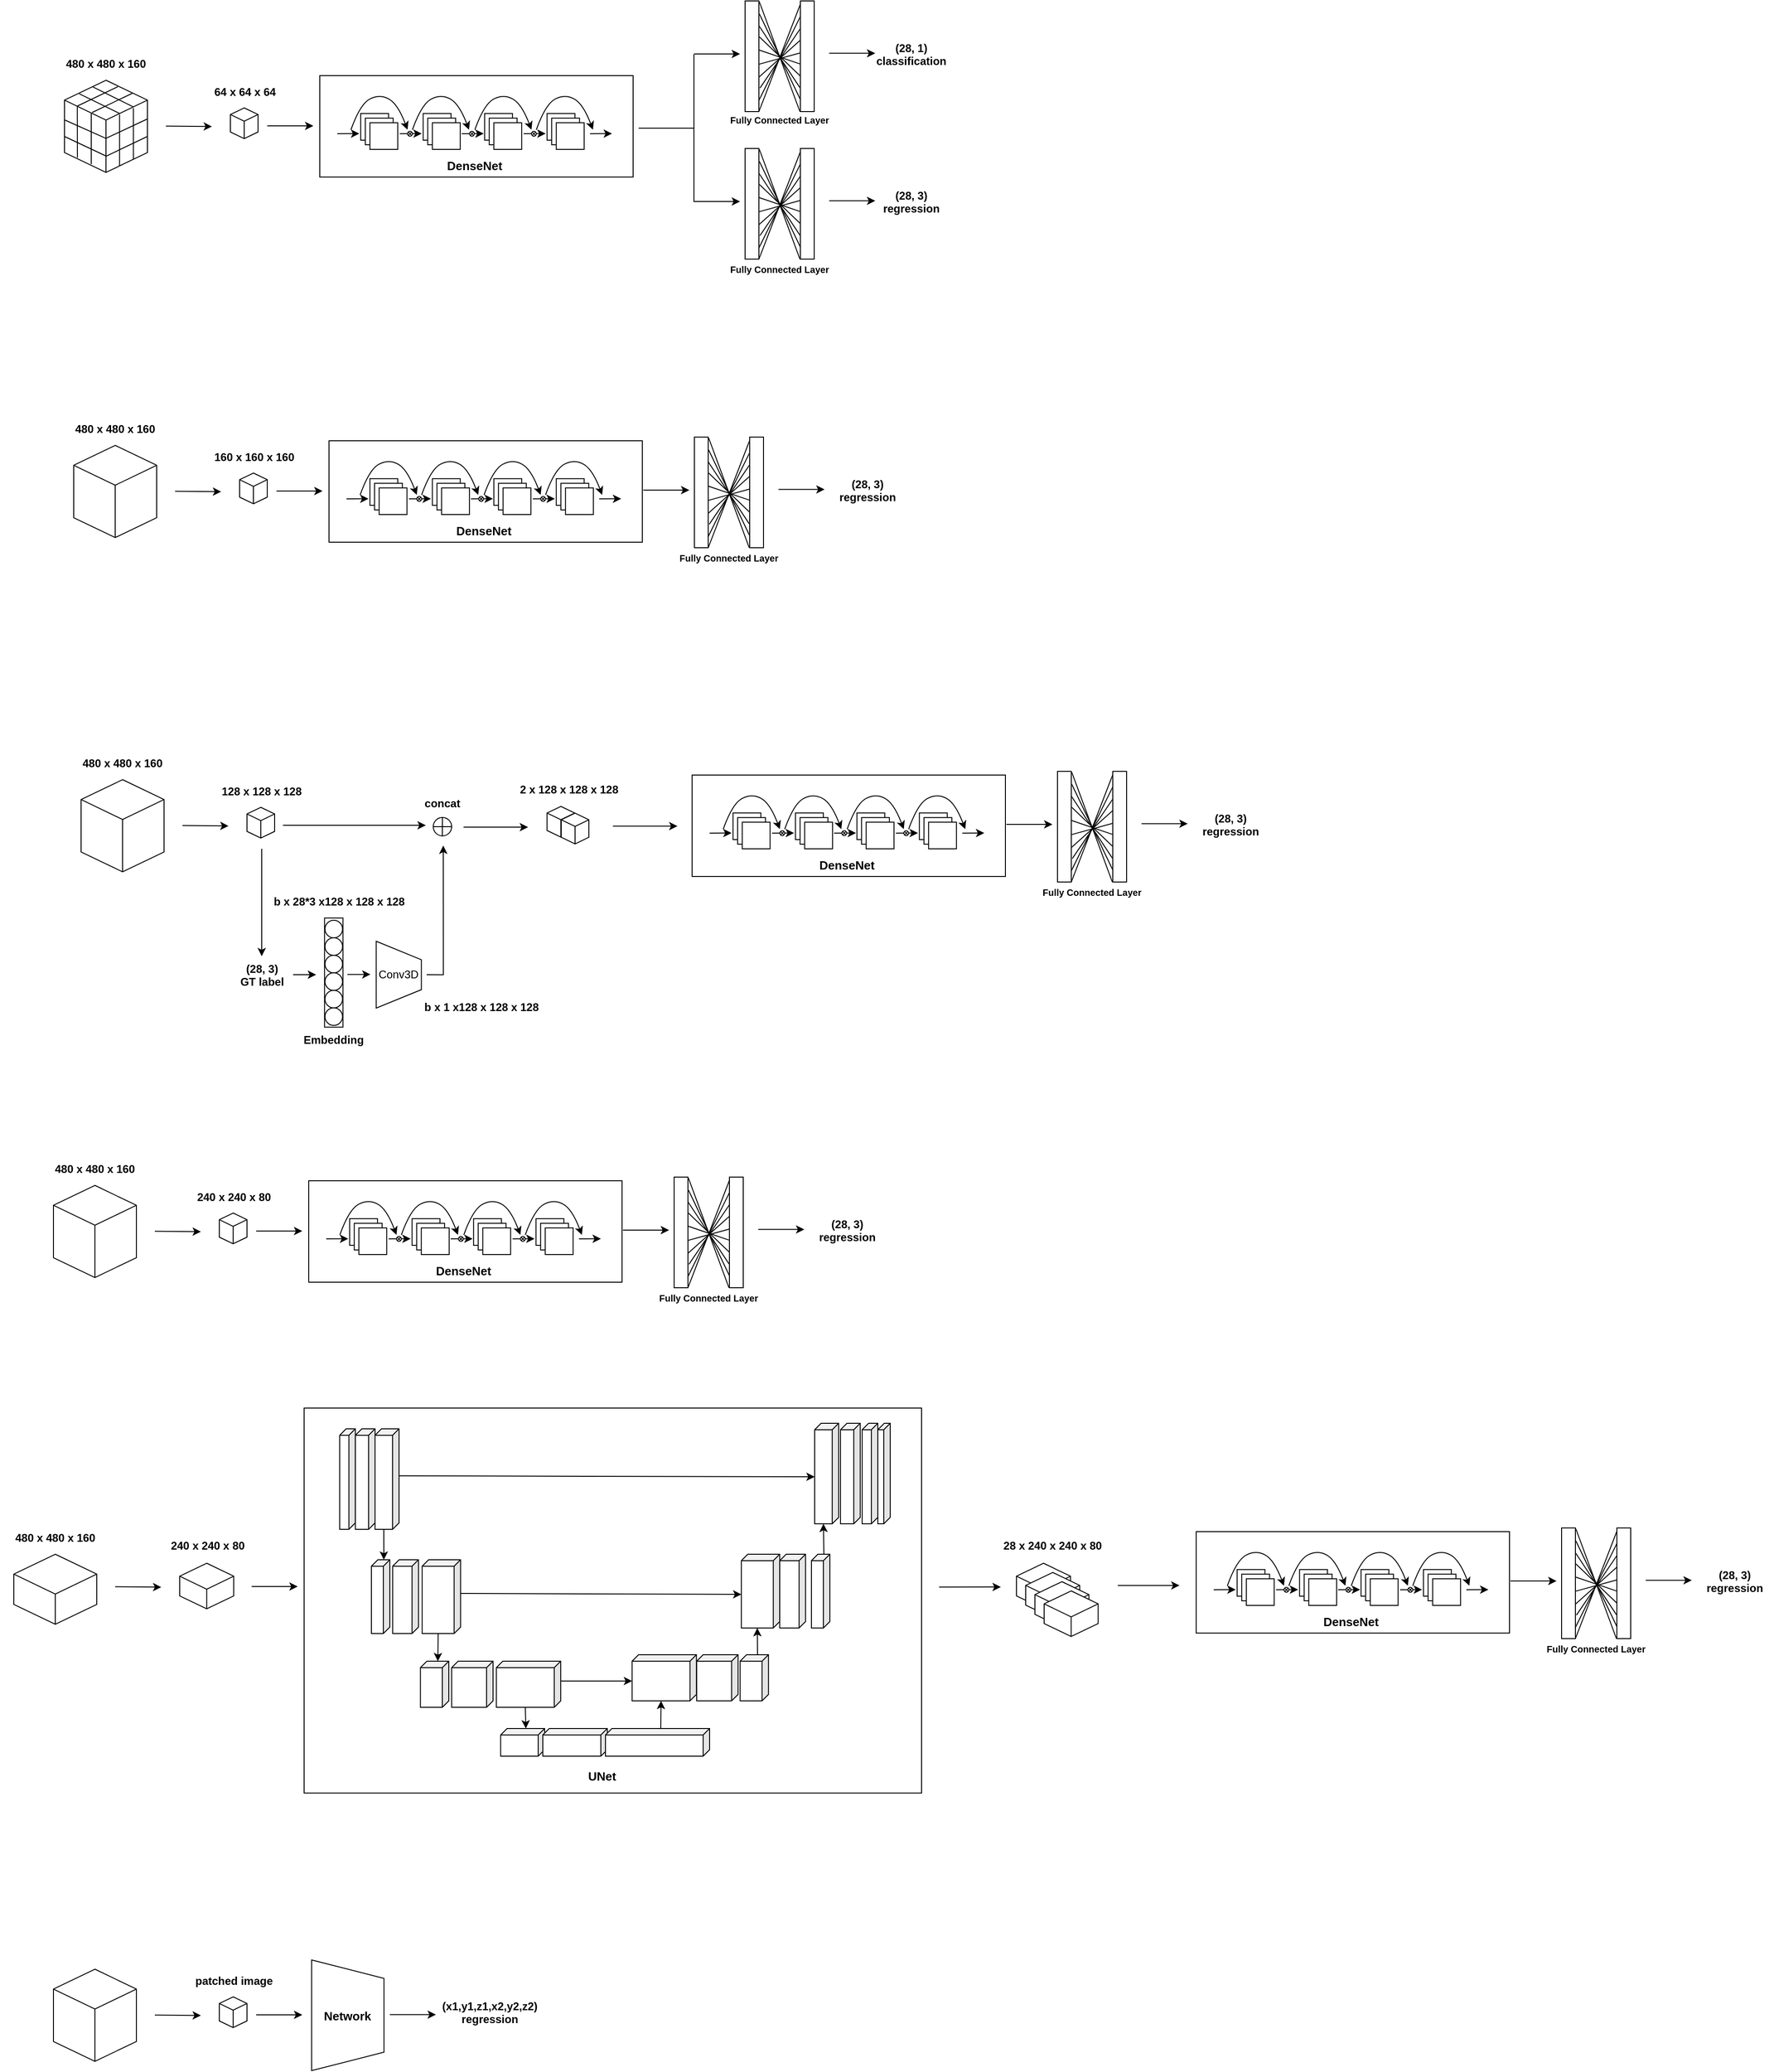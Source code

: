 <mxfile version="24.3.1" type="github">
  <diagram name="페이지-1" id="luRm6ZoS_67JZN6vgYwa">
    <mxGraphModel dx="1426" dy="751" grid="1" gridSize="10" guides="1" tooltips="1" connect="1" arrows="1" fold="1" page="1" pageScale="1" pageWidth="827" pageHeight="1169" math="0" shadow="0">
      <root>
        <mxCell id="0" />
        <mxCell id="1" parent="0" />
        <mxCell id="6-7fiTgcIDygKp-G1W7g-77" value="" style="rounded=0;whiteSpace=wrap;html=1;" parent="1" vertex="1">
          <mxGeometry x="387" y="1640" width="670" height="417.5" as="geometry" />
        </mxCell>
        <mxCell id="6-7fiTgcIDygKp-G1W7g-65" value="" style="shape=cube;whiteSpace=wrap;html=1;boundedLbl=1;backgroundOutline=1;darkOpacity=0.05;darkOpacity2=0.1;size=7;flipH=1;" parent="1" vertex="1">
          <mxGeometry x="941" y="1656.5" width="26.05" height="109" as="geometry" />
        </mxCell>
        <mxCell id="6-7fiTgcIDygKp-G1W7g-64" value="" style="shape=cube;whiteSpace=wrap;html=1;boundedLbl=1;backgroundOutline=1;darkOpacity=0.05;darkOpacity2=0.1;size=7;flipH=1;" parent="1" vertex="1">
          <mxGeometry x="969.05" y="1656.5" width="21.38" height="109" as="geometry" />
        </mxCell>
        <mxCell id="6-7fiTgcIDygKp-G1W7g-62" value="" style="shape=cube;whiteSpace=wrap;html=1;boundedLbl=1;backgroundOutline=1;darkOpacity=0.05;darkOpacity2=0.1;size=7;flipH=1;" parent="1" vertex="1">
          <mxGeometry x="861.44" y="1798.5" width="41.67" height="80" as="geometry" />
        </mxCell>
        <mxCell id="6-7fiTgcIDygKp-G1W7g-61" value="" style="shape=cube;whiteSpace=wrap;html=1;boundedLbl=1;backgroundOutline=1;darkOpacity=0.05;darkOpacity2=0.1;size=7;flipH=1;" parent="1" vertex="1">
          <mxGeometry x="903.11" y="1798.5" width="28" height="80" as="geometry" />
        </mxCell>
        <mxCell id="6-7fiTgcIDygKp-G1W7g-59" value="" style="shape=cube;whiteSpace=wrap;html=1;boundedLbl=1;backgroundOutline=1;darkOpacity=0.05;darkOpacity2=0.1;size=7;flipH=1;" parent="1" vertex="1">
          <mxGeometry x="742.89" y="1907.5" width="69.83" height="50" as="geometry" />
        </mxCell>
        <mxCell id="6-7fiTgcIDygKp-G1W7g-58" value="" style="shape=cube;whiteSpace=wrap;html=1;boundedLbl=1;backgroundOutline=1;darkOpacity=0.05;darkOpacity2=0.1;size=7;flipH=1;" parent="1" vertex="1">
          <mxGeometry x="813.0" y="1907.5" width="44.89" height="50" as="geometry" />
        </mxCell>
        <mxCell id="6-7fiTgcIDygKp-G1W7g-47" value="" style="shape=cube;whiteSpace=wrap;html=1;boundedLbl=1;backgroundOutline=1;darkOpacity=0.05;darkOpacity2=0.1;size=7;flipH=1;" parent="1" vertex="1">
          <mxGeometry x="425.62" y="1662.5" width="17" height="109" as="geometry" />
        </mxCell>
        <mxCell id="6-7fiTgcIDygKp-G1W7g-46" value="" style="shape=cube;whiteSpace=wrap;html=1;boundedLbl=1;backgroundOutline=1;darkOpacity=0.05;darkOpacity2=0.1;size=7;flipH=1;" parent="1" vertex="1">
          <mxGeometry x="442.62" y="1662.5" width="21.38" height="109" as="geometry" />
        </mxCell>
        <mxCell id="hgTVWzHPnjNBjNmEPsGD-20" value="" style="html=1;whiteSpace=wrap;shape=isoCube2;backgroundOutline=1;isoAngle=15;rounded=0;" parent="1" vertex="1">
          <mxGeometry x="307" y="230" width="30" height="33.33" as="geometry" />
        </mxCell>
        <mxCell id="hgTVWzHPnjNBjNmEPsGD-22" value="" style="endArrow=classic;html=1;rounded=0;" parent="1" edge="1">
          <mxGeometry width="50" height="50" relative="1" as="geometry">
            <mxPoint x="347" y="249.5" as="sourcePoint" />
            <mxPoint x="397" y="249.5" as="targetPoint" />
          </mxGeometry>
        </mxCell>
        <mxCell id="hgTVWzHPnjNBjNmEPsGD-55" value="" style="group;rounded=0;" parent="1" vertex="1" connectable="0">
          <mxGeometry x="423" y="215" width="330" height="90" as="geometry" />
        </mxCell>
        <mxCell id="hgTVWzHPnjNBjNmEPsGD-58" value="" style="rounded=0;whiteSpace=wrap;html=1;" parent="hgTVWzHPnjNBjNmEPsGD-55" vertex="1">
          <mxGeometry x="-19" y="-20" width="340" height="110" as="geometry" />
        </mxCell>
        <mxCell id="hgTVWzHPnjNBjNmEPsGD-26" value="" style="verticalLabelPosition=bottom;verticalAlign=top;html=1;shape=mxgraph.basic.layered_rect;dx=10;outlineConnect=0;whiteSpace=wrap;flipV=1;flipH=1;rounded=0;" parent="hgTVWzHPnjNBjNmEPsGD-55" vertex="1">
          <mxGeometry x="25.41" y="21.175" width="40.233" height="38.825" as="geometry" />
        </mxCell>
        <mxCell id="hgTVWzHPnjNBjNmEPsGD-27" value="" style="verticalLabelPosition=bottom;verticalAlign=top;html=1;shape=mxgraph.basic.layered_rect;dx=10;outlineConnect=0;whiteSpace=wrap;flipV=1;flipH=1;rounded=0;" parent="hgTVWzHPnjNBjNmEPsGD-55" vertex="1">
          <mxGeometry x="93.171" y="21.175" width="40.233" height="38.825" as="geometry" />
        </mxCell>
        <mxCell id="hgTVWzHPnjNBjNmEPsGD-34" value="" style="endArrow=classic;html=1;rounded=0;" parent="hgTVWzHPnjNBjNmEPsGD-55" edge="1">
          <mxGeometry width="50" height="50" relative="1" as="geometry">
            <mxPoint x="67.76" y="42.996" as="sourcePoint" />
            <mxPoint x="91.582" y="42.88" as="targetPoint" />
          </mxGeometry>
        </mxCell>
        <mxCell id="hgTVWzHPnjNBjNmEPsGD-40" value="" style="curved=1;endArrow=classic;html=1;rounded=0;" parent="hgTVWzHPnjNBjNmEPsGD-55" edge="1">
          <mxGeometry width="50" height="50" relative="1" as="geometry">
            <mxPoint x="81.524" y="38.645" as="sourcePoint" />
            <mxPoint x="142.932" y="38.645" as="targetPoint" />
            <Array as="points">
              <mxPoint x="91.582" y="10.588" />
              <mxPoint x="112.758" />
              <mxPoint x="132.345" y="10.588" />
            </Array>
          </mxGeometry>
        </mxCell>
        <mxCell id="hgTVWzHPnjNBjNmEPsGD-41" value="" style="shape=orEllipse;perimeter=ellipsePerimeter;whiteSpace=wrap;html=1;backgroundOutline=1;rounded=0;rotation=45;" parent="hgTVWzHPnjNBjNmEPsGD-55" vertex="1">
          <mxGeometry x="76.23" y="40.413" width="5.294" height="5.294" as="geometry" />
        </mxCell>
        <mxCell id="hgTVWzHPnjNBjNmEPsGD-44" value="" style="curved=1;endArrow=classic;html=1;rounded=0;" parent="hgTVWzHPnjNBjNmEPsGD-55" edge="1">
          <mxGeometry width="50" height="50" relative="1" as="geometry">
            <mxPoint x="14.823" y="38.645" as="sourcePoint" />
            <mxPoint x="76.23" y="38.645" as="targetPoint" />
            <Array as="points">
              <mxPoint x="24.881" y="10.588" />
              <mxPoint x="46.056" />
              <mxPoint x="65.643" y="10.588" />
            </Array>
          </mxGeometry>
        </mxCell>
        <mxCell id="hgTVWzHPnjNBjNmEPsGD-45" value="" style="verticalLabelPosition=bottom;verticalAlign=top;html=1;shape=mxgraph.basic.layered_rect;dx=10;outlineConnect=0;whiteSpace=wrap;flipV=1;flipH=1;rounded=0;" parent="hgTVWzHPnjNBjNmEPsGD-55" vertex="1">
          <mxGeometry x="159.872" y="21.175" width="40.233" height="38.825" as="geometry" />
        </mxCell>
        <mxCell id="hgTVWzHPnjNBjNmEPsGD-46" value="" style="verticalLabelPosition=bottom;verticalAlign=top;html=1;shape=mxgraph.basic.layered_rect;dx=10;outlineConnect=0;whiteSpace=wrap;flipV=1;flipH=1;rounded=0;" parent="hgTVWzHPnjNBjNmEPsGD-55" vertex="1">
          <mxGeometry x="227.633" y="21.175" width="40.233" height="38.825" as="geometry" />
        </mxCell>
        <mxCell id="hgTVWzHPnjNBjNmEPsGD-47" value="" style="endArrow=classic;html=1;rounded=0;" parent="hgTVWzHPnjNBjNmEPsGD-55" edge="1">
          <mxGeometry width="50" height="50" relative="1" as="geometry">
            <mxPoint x="202.223" y="42.996" as="sourcePoint" />
            <mxPoint x="226.045" y="42.88" as="targetPoint" />
          </mxGeometry>
        </mxCell>
        <mxCell id="hgTVWzHPnjNBjNmEPsGD-48" value="" style="curved=1;endArrow=classic;html=1;rounded=0;" parent="hgTVWzHPnjNBjNmEPsGD-55" edge="1">
          <mxGeometry width="50" height="50" relative="1" as="geometry">
            <mxPoint x="215.986" y="38.645" as="sourcePoint" />
            <mxPoint x="277.394" y="38.645" as="targetPoint" />
            <Array as="points">
              <mxPoint x="226.045" y="10.588" />
              <mxPoint x="247.22" />
              <mxPoint x="266.807" y="10.588" />
            </Array>
          </mxGeometry>
        </mxCell>
        <mxCell id="hgTVWzHPnjNBjNmEPsGD-49" value="" style="shape=orEllipse;perimeter=ellipsePerimeter;whiteSpace=wrap;html=1;backgroundOutline=1;rounded=0;rotation=45;" parent="hgTVWzHPnjNBjNmEPsGD-55" vertex="1">
          <mxGeometry x="210.693" y="40.413" width="5.294" height="5.294" as="geometry" />
        </mxCell>
        <mxCell id="hgTVWzHPnjNBjNmEPsGD-50" value="" style="curved=1;endArrow=classic;html=1;rounded=0;" parent="hgTVWzHPnjNBjNmEPsGD-55" edge="1">
          <mxGeometry width="50" height="50" relative="1" as="geometry">
            <mxPoint x="149.285" y="38.645" as="sourcePoint" />
            <mxPoint x="210.693" y="38.645" as="targetPoint" />
            <Array as="points">
              <mxPoint x="159.343" y="10.588" />
              <mxPoint x="180.518" />
              <mxPoint x="200.105" y="10.588" />
            </Array>
          </mxGeometry>
        </mxCell>
        <mxCell id="hgTVWzHPnjNBjNmEPsGD-51" value="" style="endArrow=classic;html=1;rounded=0;" parent="hgTVWzHPnjNBjNmEPsGD-55" edge="1">
          <mxGeometry width="50" height="50" relative="1" as="geometry">
            <mxPoint x="134.991" y="42.996" as="sourcePoint" />
            <mxPoint x="158.813" y="42.88" as="targetPoint" />
          </mxGeometry>
        </mxCell>
        <mxCell id="hgTVWzHPnjNBjNmEPsGD-52" value="" style="shape=orEllipse;perimeter=ellipsePerimeter;whiteSpace=wrap;html=1;backgroundOutline=1;rounded=0;rotation=45;" parent="hgTVWzHPnjNBjNmEPsGD-55" vertex="1">
          <mxGeometry x="143.462" y="40.413" width="5.294" height="5.294" as="geometry" />
        </mxCell>
        <mxCell id="hgTVWzHPnjNBjNmEPsGD-53" value="" style="endArrow=classic;html=1;rounded=0;" parent="hgTVWzHPnjNBjNmEPsGD-55" edge="1">
          <mxGeometry width="50" height="50" relative="1" as="geometry">
            <mxPoint y="42.996" as="sourcePoint" />
            <mxPoint x="23.822" y="42.88" as="targetPoint" />
          </mxGeometry>
        </mxCell>
        <mxCell id="hgTVWzHPnjNBjNmEPsGD-54" value="" style="endArrow=classic;html=1;rounded=0;" parent="hgTVWzHPnjNBjNmEPsGD-55" edge="1">
          <mxGeometry width="50" height="50" relative="1" as="geometry">
            <mxPoint x="274.218" y="42.996" as="sourcePoint" />
            <mxPoint x="298.04" y="42.88" as="targetPoint" />
          </mxGeometry>
        </mxCell>
        <mxCell id="hgTVWzHPnjNBjNmEPsGD-60" value="" style="endArrow=classic;html=1;rounded=0;" parent="1" edge="1">
          <mxGeometry width="50" height="50" relative="1" as="geometry">
            <mxPoint x="810" y="331.5" as="sourcePoint" />
            <mxPoint x="860" y="331.5" as="targetPoint" />
          </mxGeometry>
        </mxCell>
        <mxCell id="hgTVWzHPnjNBjNmEPsGD-64" value="64 x 64 x 64" style="swimlane;fontStyle=1;childLayout=stackLayout;horizontal=1;startSize=26;horizontalStack=0;resizeParent=1;resizeParentMax=0;resizeLast=0;collapsible=1;marginBottom=0;strokeColor=none;opacity=0;" parent="1" vertex="1">
          <mxGeometry x="275.5" y="202" width="95" height="20" as="geometry" />
        </mxCell>
        <mxCell id="hgTVWzHPnjNBjNmEPsGD-65" value="480 x 480 x 160" style="swimlane;fontStyle=1;childLayout=stackLayout;horizontal=1;startSize=26;horizontalStack=0;resizeParent=1;resizeParentMax=0;resizeLast=0;collapsible=1;marginBottom=0;strokeColor=none;opacity=0;" parent="1" vertex="1">
          <mxGeometry x="112" y="171.5" width="120" height="20" as="geometry">
            <mxRectangle x="90" y="170" width="110" height="30" as="alternateBounds" />
          </mxGeometry>
        </mxCell>
        <mxCell id="hgTVWzHPnjNBjNmEPsGD-66" value="(28, 3)&#xa;regression" style="swimlane;fontStyle=1;childLayout=stackLayout;horizontal=1;startSize=26;horizontalStack=0;resizeParent=1;resizeParentMax=0;resizeLast=0;collapsible=1;marginBottom=0;strokeColor=none;opacity=0;" parent="1" vertex="1">
          <mxGeometry x="1012" y="321.5" width="68" height="20" as="geometry" />
        </mxCell>
        <mxCell id="hgTVWzHPnjNBjNmEPsGD-68" value="" style="endArrow=classic;html=1;rounded=0;" parent="1" edge="1">
          <mxGeometry width="50" height="50" relative="1" as="geometry">
            <mxPoint x="956.75" y="330.81" as="sourcePoint" />
            <mxPoint x="1006.75" y="330.81" as="targetPoint" />
          </mxGeometry>
        </mxCell>
        <mxCell id="hgTVWzHPnjNBjNmEPsGD-2" value="" style="endArrow=classic;html=1;rounded=0;movable=1;resizable=1;rotatable=1;deletable=1;editable=1;locked=0;connectable=1;" parent="1" edge="1">
          <mxGeometry width="50" height="50" relative="1" as="geometry">
            <mxPoint x="237" y="249.71" as="sourcePoint" />
            <mxPoint x="287" y="250.21" as="targetPoint" />
          </mxGeometry>
        </mxCell>
        <mxCell id="hgTVWzHPnjNBjNmEPsGD-69" value="" style="group" parent="1" vertex="1" connectable="0">
          <mxGeometry x="127" y="200" width="90" height="100" as="geometry" />
        </mxCell>
        <mxCell id="hgTVWzHPnjNBjNmEPsGD-9" value="" style="html=1;whiteSpace=wrap;shape=isoCube2;backgroundOutline=1;isoAngle=15;movable=1;resizable=1;rotatable=1;deletable=1;editable=1;locked=0;connectable=1;rounded=0;" parent="hgTVWzHPnjNBjNmEPsGD-69" vertex="1">
          <mxGeometry width="90" height="100" as="geometry" />
        </mxCell>
        <mxCell id="hgTVWzHPnjNBjNmEPsGD-4" value="" style="endArrow=none;html=1;rounded=0;exitX=0;exitY=0.25;exitDx=0;exitDy=0;entryX=0.644;entryY=0.06;entryDx=0;entryDy=0;entryPerimeter=0;movable=1;resizable=1;rotatable=1;deletable=1;editable=1;locked=0;connectable=1;" parent="hgTVWzHPnjNBjNmEPsGD-69" edge="1">
          <mxGeometry width="50" height="50" relative="1" as="geometry">
            <mxPoint x="14" y="28" as="sourcePoint" />
            <mxPoint x="57.96" y="7" as="targetPoint" />
          </mxGeometry>
        </mxCell>
        <mxCell id="hgTVWzHPnjNBjNmEPsGD-5" value="" style="endArrow=none;html=1;rounded=0;exitX=0;exitY=0.25;exitDx=0;exitDy=0;entryX=0.496;entryY=0.83;entryDx=0;entryDy=0;entryPerimeter=0;movable=1;resizable=1;rotatable=1;deletable=1;editable=1;locked=0;connectable=1;" parent="hgTVWzHPnjNBjNmEPsGD-69" edge="1">
          <mxGeometry width="50" height="50" relative="1" as="geometry">
            <mxPoint y="61" as="sourcePoint" />
            <mxPoint x="44.64" y="82" as="targetPoint" />
          </mxGeometry>
        </mxCell>
        <mxCell id="hgTVWzHPnjNBjNmEPsGD-6" value="" style="endArrow=none;html=1;rounded=0;exitX=0.154;exitY=0.287;exitDx=0;exitDy=0;exitPerimeter=0;movable=1;resizable=1;rotatable=1;deletable=1;editable=1;locked=0;connectable=1;" parent="hgTVWzHPnjNBjNmEPsGD-69" source="hgTVWzHPnjNBjNmEPsGD-9" edge="1">
          <mxGeometry width="50" height="50" relative="1" as="geometry">
            <mxPoint x="14" y="30" as="sourcePoint" />
            <mxPoint x="14" y="84" as="targetPoint" />
          </mxGeometry>
        </mxCell>
        <mxCell id="hgTVWzHPnjNBjNmEPsGD-7" value="" style="endArrow=none;html=1;rounded=0;exitX=0;exitY=0.25;exitDx=0;exitDy=0;movable=1;resizable=1;rotatable=1;deletable=1;editable=1;locked=0;connectable=1;" parent="hgTVWzHPnjNBjNmEPsGD-69" edge="1">
          <mxGeometry width="50" height="50" relative="1" as="geometry">
            <mxPoint x="29" y="36" as="sourcePoint" />
            <mxPoint x="29" y="91" as="targetPoint" />
          </mxGeometry>
        </mxCell>
        <mxCell id="hgTVWzHPnjNBjNmEPsGD-10" value="" style="endArrow=none;html=1;rounded=0;exitX=0;exitY=0.25;exitDx=0;exitDy=0;entryX=0.644;entryY=0.06;entryDx=0;entryDy=0;entryPerimeter=0;movable=1;resizable=1;rotatable=1;deletable=1;editable=1;locked=0;connectable=1;" parent="hgTVWzHPnjNBjNmEPsGD-69" edge="1">
          <mxGeometry width="50" height="50" relative="1" as="geometry">
            <mxPoint x="30" y="35" as="sourcePoint" />
            <mxPoint x="73.96" y="14" as="targetPoint" />
          </mxGeometry>
        </mxCell>
        <mxCell id="hgTVWzHPnjNBjNmEPsGD-12" value="" style="endArrow=none;html=1;rounded=0;exitX=0;exitY=0.25;exitDx=0;exitDy=0;entryX=0.499;entryY=0.641;entryDx=0;entryDy=0;entryPerimeter=0;movable=1;resizable=1;rotatable=1;deletable=1;editable=1;locked=0;connectable=1;" parent="hgTVWzHPnjNBjNmEPsGD-69" edge="1">
          <mxGeometry width="50" height="50" relative="1" as="geometry">
            <mxPoint y="43" as="sourcePoint" />
            <mxPoint x="44.91" y="63.1" as="targetPoint" />
          </mxGeometry>
        </mxCell>
        <mxCell id="hgTVWzHPnjNBjNmEPsGD-13" value="" style="endArrow=none;html=1;rounded=0;exitX=0.496;exitY=0.632;exitDx=0;exitDy=0;entryX=0.644;entryY=0.06;entryDx=0;entryDy=0;entryPerimeter=0;exitPerimeter=0;movable=1;resizable=1;rotatable=1;deletable=1;editable=1;locked=0;connectable=1;" parent="hgTVWzHPnjNBjNmEPsGD-69" source="hgTVWzHPnjNBjNmEPsGD-9" edge="1">
          <mxGeometry width="50" height="50" relative="1" as="geometry">
            <mxPoint x="46" y="63" as="sourcePoint" />
            <mxPoint x="89.96" y="42" as="targetPoint" />
          </mxGeometry>
        </mxCell>
        <mxCell id="hgTVWzHPnjNBjNmEPsGD-14" value="" style="endArrow=none;html=1;rounded=0;exitX=0.504;exitY=0.823;exitDx=0;exitDy=0;entryX=0.644;entryY=0.06;entryDx=0;entryDy=0;entryPerimeter=0;exitPerimeter=0;movable=1;resizable=1;rotatable=1;deletable=1;editable=1;locked=0;connectable=1;" parent="hgTVWzHPnjNBjNmEPsGD-69" source="hgTVWzHPnjNBjNmEPsGD-9" edge="1">
          <mxGeometry width="50" height="50" relative="1" as="geometry">
            <mxPoint x="46" y="82" as="sourcePoint" />
            <mxPoint x="89.96" y="61" as="targetPoint" />
          </mxGeometry>
        </mxCell>
        <mxCell id="hgTVWzHPnjNBjNmEPsGD-15" value="" style="endArrow=none;html=1;rounded=0;exitX=0.675;exitY=0.372;exitDx=0;exitDy=0;exitPerimeter=0;movable=1;resizable=1;rotatable=1;deletable=1;editable=1;locked=0;connectable=1;" parent="hgTVWzHPnjNBjNmEPsGD-69" edge="1">
          <mxGeometry width="50" height="50" relative="1" as="geometry">
            <mxPoint x="59.75" y="37.2" as="sourcePoint" />
            <mxPoint x="59.77" y="93" as="targetPoint" />
          </mxGeometry>
        </mxCell>
        <mxCell id="hgTVWzHPnjNBjNmEPsGD-17" value="" style="endArrow=none;html=1;rounded=0;exitX=0.675;exitY=0.372;exitDx=0;exitDy=0;exitPerimeter=0;movable=1;resizable=1;rotatable=1;deletable=1;editable=1;locked=0;connectable=1;" parent="hgTVWzHPnjNBjNmEPsGD-69" edge="1">
          <mxGeometry width="50" height="50" relative="1" as="geometry">
            <mxPoint x="74.75" y="30.2" as="sourcePoint" />
            <mxPoint x="74.77" y="86" as="targetPoint" />
          </mxGeometry>
        </mxCell>
        <mxCell id="hgTVWzHPnjNBjNmEPsGD-18" value="" style="endArrow=none;html=1;rounded=0;exitX=0.167;exitY=0.147;exitDx=0;exitDy=0;entryX=0.499;entryY=0.641;entryDx=0;entryDy=0;entryPerimeter=0;exitPerimeter=0;movable=1;resizable=1;rotatable=1;deletable=1;editable=1;locked=0;connectable=1;" parent="hgTVWzHPnjNBjNmEPsGD-69" edge="1">
          <mxGeometry width="50" height="50" relative="1" as="geometry">
            <mxPoint x="16.03" y="14.7" as="sourcePoint" />
            <mxPoint x="59.91" y="36.1" as="targetPoint" />
          </mxGeometry>
        </mxCell>
        <mxCell id="hgTVWzHPnjNBjNmEPsGD-19" value="" style="endArrow=none;html=1;rounded=0;exitX=0.343;exitY=0.073;exitDx=0;exitDy=0;entryX=0.499;entryY=0.641;entryDx=0;entryDy=0;entryPerimeter=0;exitPerimeter=0;movable=1;resizable=1;rotatable=1;deletable=1;editable=1;locked=0;connectable=1;" parent="hgTVWzHPnjNBjNmEPsGD-69" source="hgTVWzHPnjNBjNmEPsGD-9" edge="1">
          <mxGeometry width="50" height="50" relative="1" as="geometry">
            <mxPoint x="31" y="8" as="sourcePoint" />
            <mxPoint x="74.91" y="29.1" as="targetPoint" />
          </mxGeometry>
        </mxCell>
        <mxCell id="hgTVWzHPnjNBjNmEPsGD-70" value="DenseNet" style="swimlane;fontStyle=1;childLayout=stackLayout;horizontal=1;startSize=26;horizontalStack=0;resizeParent=1;resizeParentMax=0;resizeLast=0;collapsible=1;marginBottom=0;strokeColor=none;opacity=0;fontSize=13;" parent="1" vertex="1">
          <mxGeometry x="527.11" y="282" width="90" height="20" as="geometry" />
        </mxCell>
        <mxCell id="hgTVWzHPnjNBjNmEPsGD-90" value="" style="group" parent="1" vertex="1" connectable="0">
          <mxGeometry x="865.5" y="274" width="75" height="120" as="geometry" />
        </mxCell>
        <mxCell id="hgTVWzHPnjNBjNmEPsGD-71" value="" style="rounded=0;whiteSpace=wrap;html=1;rotation=90;" parent="hgTVWzHPnjNBjNmEPsGD-90" vertex="1">
          <mxGeometry x="-52.5" y="52.5" width="120" height="15" as="geometry" />
        </mxCell>
        <mxCell id="hgTVWzHPnjNBjNmEPsGD-74" value="" style="endArrow=none;html=1;entryX=0.032;entryY=1.007;entryDx=0;entryDy=0;entryPerimeter=0;exitX=1;exitY=0;exitDx=0;exitDy=0;" parent="hgTVWzHPnjNBjNmEPsGD-90" source="hgTVWzHPnjNBjNmEPsGD-71" target="hgTVWzHPnjNBjNmEPsGD-73" edge="1">
          <mxGeometry width="50" height="50" relative="1" as="geometry">
            <mxPoint x="17.5" y="118.5" as="sourcePoint" />
            <mxPoint x="57.5" y="8.5" as="targetPoint" />
          </mxGeometry>
        </mxCell>
        <mxCell id="hgTVWzHPnjNBjNmEPsGD-75" value="" style="endArrow=none;html=1;entryX=0.142;entryY=1.007;entryDx=0;entryDy=0;entryPerimeter=0;exitX=0.904;exitY=0.02;exitDx=0;exitDy=0;exitPerimeter=0;" parent="hgTVWzHPnjNBjNmEPsGD-90" source="hgTVWzHPnjNBjNmEPsGD-71" target="hgTVWzHPnjNBjNmEPsGD-73" edge="1">
          <mxGeometry width="50" height="50" relative="1" as="geometry">
            <mxPoint x="17.5" y="118.71" as="sourcePoint" />
            <mxPoint x="61.5" y="2.71" as="targetPoint" />
          </mxGeometry>
        </mxCell>
        <mxCell id="hgTVWzHPnjNBjNmEPsGD-76" value="" style="endArrow=none;html=1;entryX=0.25;entryY=1;entryDx=0;entryDy=0;exitX=0.788;exitY=-0.14;exitDx=0;exitDy=0;exitPerimeter=0;" parent="hgTVWzHPnjNBjNmEPsGD-90" target="hgTVWzHPnjNBjNmEPsGD-73" edge="1">
          <mxGeometry width="50" height="50" relative="1" as="geometry">
            <mxPoint x="16.1" y="94.56" as="sourcePoint" />
            <mxPoint x="59" y="30.71" as="targetPoint" />
          </mxGeometry>
        </mxCell>
        <mxCell id="hgTVWzHPnjNBjNmEPsGD-77" value="" style="endArrow=none;html=1;entryX=0.352;entryY=0.98;entryDx=0;entryDy=0;entryPerimeter=0;exitX=0.687;exitY=-0.015;exitDx=0;exitDy=0;exitPerimeter=0;" parent="hgTVWzHPnjNBjNmEPsGD-90" source="hgTVWzHPnjNBjNmEPsGD-71" target="hgTVWzHPnjNBjNmEPsGD-73" edge="1">
          <mxGeometry width="50" height="50" relative="1" as="geometry">
            <mxPoint x="17.5" y="78.5" as="sourcePoint" />
            <mxPoint x="60.4" y="30.5" as="targetPoint" />
          </mxGeometry>
        </mxCell>
        <mxCell id="hgTVWzHPnjNBjNmEPsGD-84" value="" style="endArrow=none;html=1;exitX=0.568;exitY=-0.078;exitDx=0;exitDy=0;exitPerimeter=0;entryX=0.47;entryY=1.005;entryDx=0;entryDy=0;entryPerimeter=0;" parent="hgTVWzHPnjNBjNmEPsGD-90" target="hgTVWzHPnjNBjNmEPsGD-73" edge="1">
          <mxGeometry width="50" height="50" relative="1" as="geometry">
            <mxPoint x="14.5" y="68.83" as="sourcePoint" />
            <mxPoint x="58.825" y="55.5" as="targetPoint" />
          </mxGeometry>
        </mxCell>
        <mxCell id="hgTVWzHPnjNBjNmEPsGD-85" value="" style="endArrow=none;html=1;entryX=0.032;entryY=1.007;entryDx=0;entryDy=0;entryPerimeter=0;exitX=1;exitY=0;exitDx=0;exitDy=0;" parent="hgTVWzHPnjNBjNmEPsGD-90" edge="1">
          <mxGeometry width="50" height="50" relative="1" as="geometry">
            <mxPoint x="15.5" y="1" as="sourcePoint" />
            <mxPoint x="59.5" y="120" as="targetPoint" />
          </mxGeometry>
        </mxCell>
        <mxCell id="hgTVWzHPnjNBjNmEPsGD-86" value="" style="endArrow=none;html=1;entryX=0.142;entryY=1.007;entryDx=0;entryDy=0;entryPerimeter=0;exitX=0.904;exitY=0.02;exitDx=0;exitDy=0;exitPerimeter=0;" parent="hgTVWzHPnjNBjNmEPsGD-90" edge="1">
          <mxGeometry width="50" height="50" relative="1" as="geometry">
            <mxPoint x="15.5" y="14" as="sourcePoint" />
            <mxPoint x="60.5" y="108" as="targetPoint" />
          </mxGeometry>
        </mxCell>
        <mxCell id="hgTVWzHPnjNBjNmEPsGD-87" value="" style="endArrow=none;html=1;entryX=0.25;entryY=1;entryDx=0;entryDy=0;exitX=0.788;exitY=-0.14;exitDx=0;exitDy=0;exitPerimeter=0;" parent="hgTVWzHPnjNBjNmEPsGD-90" edge="1">
          <mxGeometry width="50" height="50" relative="1" as="geometry">
            <mxPoint x="15.1" y="27.0" as="sourcePoint" />
            <mxPoint x="59.5" y="94.06" as="targetPoint" />
          </mxGeometry>
        </mxCell>
        <mxCell id="hgTVWzHPnjNBjNmEPsGD-88" value="" style="endArrow=none;html=1;entryX=0.352;entryY=0.98;entryDx=0;entryDy=0;entryPerimeter=0;exitX=0.687;exitY=-0.015;exitDx=0;exitDy=0;exitPerimeter=0;" parent="hgTVWzHPnjNBjNmEPsGD-90" edge="1">
          <mxGeometry width="50" height="50" relative="1" as="geometry">
            <mxPoint x="15.5" y="39" as="sourcePoint" />
            <mxPoint x="60.5" y="82" as="targetPoint" />
          </mxGeometry>
        </mxCell>
        <mxCell id="hgTVWzHPnjNBjNmEPsGD-89" value="" style="endArrow=none;html=1;exitX=0.568;exitY=-0.078;exitDx=0;exitDy=0;exitPerimeter=0;entryX=0.47;entryY=1.005;entryDx=0;entryDy=0;entryPerimeter=0;" parent="hgTVWzHPnjNBjNmEPsGD-90" edge="1">
          <mxGeometry width="50" height="50" relative="1" as="geometry">
            <mxPoint x="14.5" y="53.0" as="sourcePoint" />
            <mxPoint x="59.5" y="68.33" as="targetPoint" />
          </mxGeometry>
        </mxCell>
        <mxCell id="hgTVWzHPnjNBjNmEPsGD-73" value="" style="rounded=0;whiteSpace=wrap;html=1;rotation=90;" parent="hgTVWzHPnjNBjNmEPsGD-90" vertex="1">
          <mxGeometry x="7.5" y="52.5" width="120" height="15" as="geometry" />
        </mxCell>
        <mxCell id="hgTVWzHPnjNBjNmEPsGD-91" value="Fully Connected Layer" style="swimlane;fontStyle=1;childLayout=stackLayout;horizontal=1;startSize=26;horizontalStack=0;resizeParent=1;resizeParentMax=0;resizeLast=0;collapsible=1;marginBottom=0;strokeColor=none;opacity=0;fontSize=10;" parent="1" vertex="1">
          <mxGeometry x="821.13" y="395" width="163.75" height="20" as="geometry" />
        </mxCell>
        <mxCell id="YevyngudE0FrvX2Xh1Zj-1" value="" style="endArrow=none;html=1;rounded=0;" parent="1" edge="1">
          <mxGeometry width="50" height="50" relative="1" as="geometry">
            <mxPoint x="750" y="252" as="sourcePoint" />
            <mxPoint x="810" y="252" as="targetPoint" />
          </mxGeometry>
        </mxCell>
        <mxCell id="YevyngudE0FrvX2Xh1Zj-2" value="" style="endArrow=none;html=1;rounded=0;" parent="1" edge="1">
          <mxGeometry width="50" height="50" relative="1" as="geometry">
            <mxPoint x="810" y="332" as="sourcePoint" />
            <mxPoint x="810" y="252" as="targetPoint" />
          </mxGeometry>
        </mxCell>
        <mxCell id="YevyngudE0FrvX2Xh1Zj-37" value="" style="endArrow=classic;html=1;rounded=0;" parent="1" edge="1">
          <mxGeometry width="50" height="50" relative="1" as="geometry">
            <mxPoint x="810" y="171.5" as="sourcePoint" />
            <mxPoint x="860" y="171.5" as="targetPoint" />
          </mxGeometry>
        </mxCell>
        <mxCell id="YevyngudE0FrvX2Xh1Zj-38" value="(28, 1)&#xa;classification" style="swimlane;fontStyle=1;childLayout=stackLayout;horizontal=1;startSize=26;horizontalStack=0;resizeParent=1;resizeParentMax=0;resizeLast=0;collapsible=1;marginBottom=0;strokeColor=none;opacity=0;" parent="1" vertex="1">
          <mxGeometry x="1012" y="161.5" width="68" height="20" as="geometry" />
        </mxCell>
        <mxCell id="YevyngudE0FrvX2Xh1Zj-39" value="" style="endArrow=classic;html=1;rounded=0;" parent="1" edge="1">
          <mxGeometry width="50" height="50" relative="1" as="geometry">
            <mxPoint x="956.75" y="170.81" as="sourcePoint" />
            <mxPoint x="1006.75" y="170.81" as="targetPoint" />
          </mxGeometry>
        </mxCell>
        <mxCell id="YevyngudE0FrvX2Xh1Zj-40" value="" style="group" parent="1" vertex="1" connectable="0">
          <mxGeometry x="865.5" y="114" width="75" height="120" as="geometry" />
        </mxCell>
        <mxCell id="YevyngudE0FrvX2Xh1Zj-41" value="" style="rounded=0;whiteSpace=wrap;html=1;rotation=90;" parent="YevyngudE0FrvX2Xh1Zj-40" vertex="1">
          <mxGeometry x="-52.5" y="52.5" width="120" height="15" as="geometry" />
        </mxCell>
        <mxCell id="YevyngudE0FrvX2Xh1Zj-42" value="" style="endArrow=none;html=1;entryX=0.032;entryY=1.007;entryDx=0;entryDy=0;entryPerimeter=0;exitX=1;exitY=0;exitDx=0;exitDy=0;" parent="YevyngudE0FrvX2Xh1Zj-40" source="YevyngudE0FrvX2Xh1Zj-41" target="YevyngudE0FrvX2Xh1Zj-52" edge="1">
          <mxGeometry width="50" height="50" relative="1" as="geometry">
            <mxPoint x="17.5" y="118.5" as="sourcePoint" />
            <mxPoint x="57.5" y="8.5" as="targetPoint" />
          </mxGeometry>
        </mxCell>
        <mxCell id="YevyngudE0FrvX2Xh1Zj-43" value="" style="endArrow=none;html=1;entryX=0.142;entryY=1.007;entryDx=0;entryDy=0;entryPerimeter=0;exitX=0.904;exitY=0.02;exitDx=0;exitDy=0;exitPerimeter=0;" parent="YevyngudE0FrvX2Xh1Zj-40" source="YevyngudE0FrvX2Xh1Zj-41" target="YevyngudE0FrvX2Xh1Zj-52" edge="1">
          <mxGeometry width="50" height="50" relative="1" as="geometry">
            <mxPoint x="17.5" y="118.71" as="sourcePoint" />
            <mxPoint x="61.5" y="2.71" as="targetPoint" />
          </mxGeometry>
        </mxCell>
        <mxCell id="YevyngudE0FrvX2Xh1Zj-44" value="" style="endArrow=none;html=1;entryX=0.25;entryY=1;entryDx=0;entryDy=0;exitX=0.788;exitY=-0.14;exitDx=0;exitDy=0;exitPerimeter=0;" parent="YevyngudE0FrvX2Xh1Zj-40" target="YevyngudE0FrvX2Xh1Zj-52" edge="1">
          <mxGeometry width="50" height="50" relative="1" as="geometry">
            <mxPoint x="16.1" y="94.56" as="sourcePoint" />
            <mxPoint x="59" y="30.71" as="targetPoint" />
          </mxGeometry>
        </mxCell>
        <mxCell id="YevyngudE0FrvX2Xh1Zj-45" value="" style="endArrow=none;html=1;entryX=0.352;entryY=0.98;entryDx=0;entryDy=0;entryPerimeter=0;exitX=0.687;exitY=-0.015;exitDx=0;exitDy=0;exitPerimeter=0;" parent="YevyngudE0FrvX2Xh1Zj-40" source="YevyngudE0FrvX2Xh1Zj-41" target="YevyngudE0FrvX2Xh1Zj-52" edge="1">
          <mxGeometry width="50" height="50" relative="1" as="geometry">
            <mxPoint x="17.5" y="78.5" as="sourcePoint" />
            <mxPoint x="60.4" y="30.5" as="targetPoint" />
          </mxGeometry>
        </mxCell>
        <mxCell id="YevyngudE0FrvX2Xh1Zj-46" value="" style="endArrow=none;html=1;exitX=0.568;exitY=-0.078;exitDx=0;exitDy=0;exitPerimeter=0;entryX=0.47;entryY=1.005;entryDx=0;entryDy=0;entryPerimeter=0;" parent="YevyngudE0FrvX2Xh1Zj-40" target="YevyngudE0FrvX2Xh1Zj-52" edge="1">
          <mxGeometry width="50" height="50" relative="1" as="geometry">
            <mxPoint x="14.5" y="68.83" as="sourcePoint" />
            <mxPoint x="58.825" y="55.5" as="targetPoint" />
          </mxGeometry>
        </mxCell>
        <mxCell id="YevyngudE0FrvX2Xh1Zj-47" value="" style="endArrow=none;html=1;entryX=0.032;entryY=1.007;entryDx=0;entryDy=0;entryPerimeter=0;exitX=1;exitY=0;exitDx=0;exitDy=0;" parent="YevyngudE0FrvX2Xh1Zj-40" edge="1">
          <mxGeometry width="50" height="50" relative="1" as="geometry">
            <mxPoint x="15.5" y="1" as="sourcePoint" />
            <mxPoint x="59.5" y="120" as="targetPoint" />
          </mxGeometry>
        </mxCell>
        <mxCell id="YevyngudE0FrvX2Xh1Zj-48" value="" style="endArrow=none;html=1;entryX=0.142;entryY=1.007;entryDx=0;entryDy=0;entryPerimeter=0;exitX=0.904;exitY=0.02;exitDx=0;exitDy=0;exitPerimeter=0;" parent="YevyngudE0FrvX2Xh1Zj-40" edge="1">
          <mxGeometry width="50" height="50" relative="1" as="geometry">
            <mxPoint x="15.5" y="14" as="sourcePoint" />
            <mxPoint x="60.5" y="108" as="targetPoint" />
          </mxGeometry>
        </mxCell>
        <mxCell id="YevyngudE0FrvX2Xh1Zj-49" value="" style="endArrow=none;html=1;entryX=0.25;entryY=1;entryDx=0;entryDy=0;exitX=0.788;exitY=-0.14;exitDx=0;exitDy=0;exitPerimeter=0;" parent="YevyngudE0FrvX2Xh1Zj-40" edge="1">
          <mxGeometry width="50" height="50" relative="1" as="geometry">
            <mxPoint x="15.1" y="27.0" as="sourcePoint" />
            <mxPoint x="59.5" y="94.06" as="targetPoint" />
          </mxGeometry>
        </mxCell>
        <mxCell id="YevyngudE0FrvX2Xh1Zj-50" value="" style="endArrow=none;html=1;entryX=0.352;entryY=0.98;entryDx=0;entryDy=0;entryPerimeter=0;exitX=0.687;exitY=-0.015;exitDx=0;exitDy=0;exitPerimeter=0;" parent="YevyngudE0FrvX2Xh1Zj-40" edge="1">
          <mxGeometry width="50" height="50" relative="1" as="geometry">
            <mxPoint x="15.5" y="39" as="sourcePoint" />
            <mxPoint x="60.5" y="82" as="targetPoint" />
          </mxGeometry>
        </mxCell>
        <mxCell id="YevyngudE0FrvX2Xh1Zj-51" value="" style="endArrow=none;html=1;exitX=0.568;exitY=-0.078;exitDx=0;exitDy=0;exitPerimeter=0;entryX=0.47;entryY=1.005;entryDx=0;entryDy=0;entryPerimeter=0;" parent="YevyngudE0FrvX2Xh1Zj-40" edge="1">
          <mxGeometry width="50" height="50" relative="1" as="geometry">
            <mxPoint x="14.5" y="53.0" as="sourcePoint" />
            <mxPoint x="59.5" y="68.33" as="targetPoint" />
          </mxGeometry>
        </mxCell>
        <mxCell id="YevyngudE0FrvX2Xh1Zj-52" value="" style="rounded=0;whiteSpace=wrap;html=1;rotation=90;" parent="YevyngudE0FrvX2Xh1Zj-40" vertex="1">
          <mxGeometry x="7.5" y="52.5" width="120" height="15" as="geometry" />
        </mxCell>
        <mxCell id="YevyngudE0FrvX2Xh1Zj-53" value="Fully Connected Layer" style="swimlane;fontStyle=1;childLayout=stackLayout;horizontal=1;startSize=26;horizontalStack=0;resizeParent=1;resizeParentMax=0;resizeLast=0;collapsible=1;marginBottom=0;strokeColor=none;opacity=0;fontSize=10;" parent="1" vertex="1">
          <mxGeometry x="821.13" y="233" width="163.75" height="20" as="geometry" />
        </mxCell>
        <mxCell id="YevyngudE0FrvX2Xh1Zj-54" value="" style="endArrow=none;html=1;rounded=0;" parent="1" edge="1">
          <mxGeometry width="50" height="50" relative="1" as="geometry">
            <mxPoint x="810" y="252" as="sourcePoint" />
            <mxPoint x="810" y="172" as="targetPoint" />
          </mxGeometry>
        </mxCell>
        <mxCell id="YevyngudE0FrvX2Xh1Zj-55" value="" style="html=1;whiteSpace=wrap;shape=isoCube2;backgroundOutline=1;isoAngle=15;rounded=0;" parent="1" vertex="1">
          <mxGeometry x="317" y="626" width="30" height="33.33" as="geometry" />
        </mxCell>
        <mxCell id="YevyngudE0FrvX2Xh1Zj-56" value="" style="endArrow=classic;html=1;rounded=0;" parent="1" edge="1">
          <mxGeometry width="50" height="50" relative="1" as="geometry">
            <mxPoint x="357" y="645.5" as="sourcePoint" />
            <mxPoint x="407" y="645.5" as="targetPoint" />
          </mxGeometry>
        </mxCell>
        <mxCell id="YevyngudE0FrvX2Xh1Zj-57" value="" style="group;rounded=0;" parent="1" vertex="1" connectable="0">
          <mxGeometry x="433" y="611" width="330" height="90" as="geometry" />
        </mxCell>
        <mxCell id="YevyngudE0FrvX2Xh1Zj-58" value="" style="rounded=0;whiteSpace=wrap;html=1;" parent="YevyngudE0FrvX2Xh1Zj-57" vertex="1">
          <mxGeometry x="-19" y="-20" width="340" height="110" as="geometry" />
        </mxCell>
        <mxCell id="YevyngudE0FrvX2Xh1Zj-59" value="" style="verticalLabelPosition=bottom;verticalAlign=top;html=1;shape=mxgraph.basic.layered_rect;dx=10;outlineConnect=0;whiteSpace=wrap;flipV=1;flipH=1;rounded=0;" parent="YevyngudE0FrvX2Xh1Zj-57" vertex="1">
          <mxGeometry x="25.41" y="21.175" width="40.233" height="38.825" as="geometry" />
        </mxCell>
        <mxCell id="YevyngudE0FrvX2Xh1Zj-60" value="" style="verticalLabelPosition=bottom;verticalAlign=top;html=1;shape=mxgraph.basic.layered_rect;dx=10;outlineConnect=0;whiteSpace=wrap;flipV=1;flipH=1;rounded=0;" parent="YevyngudE0FrvX2Xh1Zj-57" vertex="1">
          <mxGeometry x="93.171" y="21.175" width="40.233" height="38.825" as="geometry" />
        </mxCell>
        <mxCell id="YevyngudE0FrvX2Xh1Zj-61" value="" style="endArrow=classic;html=1;rounded=0;" parent="YevyngudE0FrvX2Xh1Zj-57" edge="1">
          <mxGeometry width="50" height="50" relative="1" as="geometry">
            <mxPoint x="67.76" y="42.996" as="sourcePoint" />
            <mxPoint x="91.582" y="42.88" as="targetPoint" />
          </mxGeometry>
        </mxCell>
        <mxCell id="YevyngudE0FrvX2Xh1Zj-62" value="" style="curved=1;endArrow=classic;html=1;rounded=0;" parent="YevyngudE0FrvX2Xh1Zj-57" edge="1">
          <mxGeometry width="50" height="50" relative="1" as="geometry">
            <mxPoint x="81.524" y="38.645" as="sourcePoint" />
            <mxPoint x="142.932" y="38.645" as="targetPoint" />
            <Array as="points">
              <mxPoint x="91.582" y="10.588" />
              <mxPoint x="112.758" />
              <mxPoint x="132.345" y="10.588" />
            </Array>
          </mxGeometry>
        </mxCell>
        <mxCell id="YevyngudE0FrvX2Xh1Zj-63" value="" style="shape=orEllipse;perimeter=ellipsePerimeter;whiteSpace=wrap;html=1;backgroundOutline=1;rounded=0;rotation=45;" parent="YevyngudE0FrvX2Xh1Zj-57" vertex="1">
          <mxGeometry x="76.23" y="40.413" width="5.294" height="5.294" as="geometry" />
        </mxCell>
        <mxCell id="YevyngudE0FrvX2Xh1Zj-64" value="" style="curved=1;endArrow=classic;html=1;rounded=0;" parent="YevyngudE0FrvX2Xh1Zj-57" edge="1">
          <mxGeometry width="50" height="50" relative="1" as="geometry">
            <mxPoint x="14.823" y="38.645" as="sourcePoint" />
            <mxPoint x="76.23" y="38.645" as="targetPoint" />
            <Array as="points">
              <mxPoint x="24.881" y="10.588" />
              <mxPoint x="46.056" />
              <mxPoint x="65.643" y="10.588" />
            </Array>
          </mxGeometry>
        </mxCell>
        <mxCell id="YevyngudE0FrvX2Xh1Zj-65" value="" style="verticalLabelPosition=bottom;verticalAlign=top;html=1;shape=mxgraph.basic.layered_rect;dx=10;outlineConnect=0;whiteSpace=wrap;flipV=1;flipH=1;rounded=0;" parent="YevyngudE0FrvX2Xh1Zj-57" vertex="1">
          <mxGeometry x="159.872" y="21.175" width="40.233" height="38.825" as="geometry" />
        </mxCell>
        <mxCell id="YevyngudE0FrvX2Xh1Zj-66" value="" style="verticalLabelPosition=bottom;verticalAlign=top;html=1;shape=mxgraph.basic.layered_rect;dx=10;outlineConnect=0;whiteSpace=wrap;flipV=1;flipH=1;rounded=0;" parent="YevyngudE0FrvX2Xh1Zj-57" vertex="1">
          <mxGeometry x="227.633" y="21.175" width="40.233" height="38.825" as="geometry" />
        </mxCell>
        <mxCell id="YevyngudE0FrvX2Xh1Zj-67" value="" style="endArrow=classic;html=1;rounded=0;" parent="YevyngudE0FrvX2Xh1Zj-57" edge="1">
          <mxGeometry width="50" height="50" relative="1" as="geometry">
            <mxPoint x="202.223" y="42.996" as="sourcePoint" />
            <mxPoint x="226.045" y="42.88" as="targetPoint" />
          </mxGeometry>
        </mxCell>
        <mxCell id="YevyngudE0FrvX2Xh1Zj-68" value="" style="curved=1;endArrow=classic;html=1;rounded=0;" parent="YevyngudE0FrvX2Xh1Zj-57" edge="1">
          <mxGeometry width="50" height="50" relative="1" as="geometry">
            <mxPoint x="215.986" y="38.645" as="sourcePoint" />
            <mxPoint x="277.394" y="38.645" as="targetPoint" />
            <Array as="points">
              <mxPoint x="226.045" y="10.588" />
              <mxPoint x="247.22" />
              <mxPoint x="266.807" y="10.588" />
            </Array>
          </mxGeometry>
        </mxCell>
        <mxCell id="YevyngudE0FrvX2Xh1Zj-69" value="" style="shape=orEllipse;perimeter=ellipsePerimeter;whiteSpace=wrap;html=1;backgroundOutline=1;rounded=0;rotation=45;" parent="YevyngudE0FrvX2Xh1Zj-57" vertex="1">
          <mxGeometry x="210.693" y="40.413" width="5.294" height="5.294" as="geometry" />
        </mxCell>
        <mxCell id="YevyngudE0FrvX2Xh1Zj-70" value="" style="curved=1;endArrow=classic;html=1;rounded=0;" parent="YevyngudE0FrvX2Xh1Zj-57" edge="1">
          <mxGeometry width="50" height="50" relative="1" as="geometry">
            <mxPoint x="149.285" y="38.645" as="sourcePoint" />
            <mxPoint x="210.693" y="38.645" as="targetPoint" />
            <Array as="points">
              <mxPoint x="159.343" y="10.588" />
              <mxPoint x="180.518" />
              <mxPoint x="200.105" y="10.588" />
            </Array>
          </mxGeometry>
        </mxCell>
        <mxCell id="YevyngudE0FrvX2Xh1Zj-71" value="" style="endArrow=classic;html=1;rounded=0;" parent="YevyngudE0FrvX2Xh1Zj-57" edge="1">
          <mxGeometry width="50" height="50" relative="1" as="geometry">
            <mxPoint x="134.991" y="42.996" as="sourcePoint" />
            <mxPoint x="158.813" y="42.88" as="targetPoint" />
          </mxGeometry>
        </mxCell>
        <mxCell id="YevyngudE0FrvX2Xh1Zj-72" value="" style="shape=orEllipse;perimeter=ellipsePerimeter;whiteSpace=wrap;html=1;backgroundOutline=1;rounded=0;rotation=45;" parent="YevyngudE0FrvX2Xh1Zj-57" vertex="1">
          <mxGeometry x="143.462" y="40.413" width="5.294" height="5.294" as="geometry" />
        </mxCell>
        <mxCell id="YevyngudE0FrvX2Xh1Zj-73" value="" style="endArrow=classic;html=1;rounded=0;" parent="YevyngudE0FrvX2Xh1Zj-57" edge="1">
          <mxGeometry width="50" height="50" relative="1" as="geometry">
            <mxPoint y="42.996" as="sourcePoint" />
            <mxPoint x="23.822" y="42.88" as="targetPoint" />
          </mxGeometry>
        </mxCell>
        <mxCell id="YevyngudE0FrvX2Xh1Zj-74" value="" style="endArrow=classic;html=1;rounded=0;" parent="YevyngudE0FrvX2Xh1Zj-57" edge="1">
          <mxGeometry width="50" height="50" relative="1" as="geometry">
            <mxPoint x="274.218" y="42.996" as="sourcePoint" />
            <mxPoint x="298.04" y="42.88" as="targetPoint" />
          </mxGeometry>
        </mxCell>
        <mxCell id="YevyngudE0FrvX2Xh1Zj-75" value="" style="endArrow=classic;html=1;rounded=0;" parent="1" edge="1">
          <mxGeometry width="50" height="50" relative="1" as="geometry">
            <mxPoint x="755" y="644.5" as="sourcePoint" />
            <mxPoint x="805" y="644.5" as="targetPoint" />
          </mxGeometry>
        </mxCell>
        <mxCell id="YevyngudE0FrvX2Xh1Zj-76" value="160 x 160 x 160" style="swimlane;fontStyle=1;childLayout=stackLayout;horizontal=1;startSize=26;horizontalStack=0;resizeParent=1;resizeParentMax=0;resizeLast=0;collapsible=1;marginBottom=0;strokeColor=none;opacity=0;" parent="1" vertex="1">
          <mxGeometry x="285.5" y="598" width="95" height="20" as="geometry" />
        </mxCell>
        <mxCell id="YevyngudE0FrvX2Xh1Zj-77" value="480 x 480 x 160" style="swimlane;fontStyle=1;childLayout=stackLayout;horizontal=1;startSize=26;horizontalStack=0;resizeParent=1;resizeParentMax=0;resizeLast=0;collapsible=1;marginBottom=0;strokeColor=none;opacity=0;" parent="1" vertex="1">
          <mxGeometry x="122" y="567.5" width="120" height="20" as="geometry">
            <mxRectangle x="90" y="170" width="110" height="30" as="alternateBounds" />
          </mxGeometry>
        </mxCell>
        <mxCell id="YevyngudE0FrvX2Xh1Zj-78" value="(28, 3)&#xa;regression" style="swimlane;fontStyle=1;childLayout=stackLayout;horizontal=1;startSize=26;horizontalStack=0;resizeParent=1;resizeParentMax=0;resizeLast=0;collapsible=1;marginBottom=0;strokeColor=none;opacity=0;" parent="1" vertex="1">
          <mxGeometry x="957" y="634.5" width="83" height="20" as="geometry" />
        </mxCell>
        <mxCell id="YevyngudE0FrvX2Xh1Zj-79" value="" style="endArrow=classic;html=1;rounded=0;" parent="1" edge="1">
          <mxGeometry width="50" height="50" relative="1" as="geometry">
            <mxPoint x="901.75" y="643.81" as="sourcePoint" />
            <mxPoint x="951.75" y="643.81" as="targetPoint" />
          </mxGeometry>
        </mxCell>
        <mxCell id="YevyngudE0FrvX2Xh1Zj-80" value="" style="endArrow=classic;html=1;rounded=0;movable=1;resizable=1;rotatable=1;deletable=1;editable=1;locked=0;connectable=1;" parent="1" edge="1">
          <mxGeometry width="50" height="50" relative="1" as="geometry">
            <mxPoint x="247" y="645.71" as="sourcePoint" />
            <mxPoint x="297" y="646.21" as="targetPoint" />
          </mxGeometry>
        </mxCell>
        <mxCell id="YevyngudE0FrvX2Xh1Zj-81" value="" style="group" parent="1" vertex="1" connectable="0">
          <mxGeometry x="137" y="596" width="90" height="100" as="geometry" />
        </mxCell>
        <mxCell id="YevyngudE0FrvX2Xh1Zj-82" value="" style="html=1;whiteSpace=wrap;shape=isoCube2;backgroundOutline=1;isoAngle=15;movable=1;resizable=1;rotatable=1;deletable=1;editable=1;locked=0;connectable=1;rounded=0;" parent="YevyngudE0FrvX2Xh1Zj-81" vertex="1">
          <mxGeometry width="90" height="100" as="geometry" />
        </mxCell>
        <mxCell id="YevyngudE0FrvX2Xh1Zj-95" value="DenseNet" style="swimlane;fontStyle=1;childLayout=stackLayout;horizontal=1;startSize=26;horizontalStack=0;resizeParent=1;resizeParentMax=0;resizeLast=0;collapsible=1;marginBottom=0;strokeColor=none;opacity=0;fontSize=13;" parent="1" vertex="1">
          <mxGeometry x="537.11" y="678" width="90" height="20" as="geometry" />
        </mxCell>
        <mxCell id="YevyngudE0FrvX2Xh1Zj-96" value="" style="group" parent="1" vertex="1" connectable="0">
          <mxGeometry x="810.5" y="587" width="75" height="120" as="geometry" />
        </mxCell>
        <mxCell id="YevyngudE0FrvX2Xh1Zj-97" value="" style="rounded=0;whiteSpace=wrap;html=1;rotation=90;" parent="YevyngudE0FrvX2Xh1Zj-96" vertex="1">
          <mxGeometry x="-52.5" y="52.5" width="120" height="15" as="geometry" />
        </mxCell>
        <mxCell id="YevyngudE0FrvX2Xh1Zj-98" value="" style="endArrow=none;html=1;entryX=0.032;entryY=1.007;entryDx=0;entryDy=0;entryPerimeter=0;exitX=1;exitY=0;exitDx=0;exitDy=0;" parent="YevyngudE0FrvX2Xh1Zj-96" source="YevyngudE0FrvX2Xh1Zj-97" target="YevyngudE0FrvX2Xh1Zj-108" edge="1">
          <mxGeometry width="50" height="50" relative="1" as="geometry">
            <mxPoint x="17.5" y="118.5" as="sourcePoint" />
            <mxPoint x="57.5" y="8.5" as="targetPoint" />
          </mxGeometry>
        </mxCell>
        <mxCell id="YevyngudE0FrvX2Xh1Zj-99" value="" style="endArrow=none;html=1;entryX=0.142;entryY=1.007;entryDx=0;entryDy=0;entryPerimeter=0;exitX=0.904;exitY=0.02;exitDx=0;exitDy=0;exitPerimeter=0;" parent="YevyngudE0FrvX2Xh1Zj-96" source="YevyngudE0FrvX2Xh1Zj-97" target="YevyngudE0FrvX2Xh1Zj-108" edge="1">
          <mxGeometry width="50" height="50" relative="1" as="geometry">
            <mxPoint x="17.5" y="118.71" as="sourcePoint" />
            <mxPoint x="61.5" y="2.71" as="targetPoint" />
          </mxGeometry>
        </mxCell>
        <mxCell id="YevyngudE0FrvX2Xh1Zj-100" value="" style="endArrow=none;html=1;entryX=0.25;entryY=1;entryDx=0;entryDy=0;exitX=0.788;exitY=-0.14;exitDx=0;exitDy=0;exitPerimeter=0;" parent="YevyngudE0FrvX2Xh1Zj-96" target="YevyngudE0FrvX2Xh1Zj-108" edge="1">
          <mxGeometry width="50" height="50" relative="1" as="geometry">
            <mxPoint x="16.1" y="94.56" as="sourcePoint" />
            <mxPoint x="59" y="30.71" as="targetPoint" />
          </mxGeometry>
        </mxCell>
        <mxCell id="YevyngudE0FrvX2Xh1Zj-101" value="" style="endArrow=none;html=1;entryX=0.352;entryY=0.98;entryDx=0;entryDy=0;entryPerimeter=0;exitX=0.687;exitY=-0.015;exitDx=0;exitDy=0;exitPerimeter=0;" parent="YevyngudE0FrvX2Xh1Zj-96" source="YevyngudE0FrvX2Xh1Zj-97" target="YevyngudE0FrvX2Xh1Zj-108" edge="1">
          <mxGeometry width="50" height="50" relative="1" as="geometry">
            <mxPoint x="17.5" y="78.5" as="sourcePoint" />
            <mxPoint x="60.4" y="30.5" as="targetPoint" />
          </mxGeometry>
        </mxCell>
        <mxCell id="YevyngudE0FrvX2Xh1Zj-102" value="" style="endArrow=none;html=1;exitX=0.568;exitY=-0.078;exitDx=0;exitDy=0;exitPerimeter=0;entryX=0.47;entryY=1.005;entryDx=0;entryDy=0;entryPerimeter=0;" parent="YevyngudE0FrvX2Xh1Zj-96" target="YevyngudE0FrvX2Xh1Zj-108" edge="1">
          <mxGeometry width="50" height="50" relative="1" as="geometry">
            <mxPoint x="14.5" y="68.83" as="sourcePoint" />
            <mxPoint x="58.825" y="55.5" as="targetPoint" />
          </mxGeometry>
        </mxCell>
        <mxCell id="YevyngudE0FrvX2Xh1Zj-103" value="" style="endArrow=none;html=1;entryX=0.032;entryY=1.007;entryDx=0;entryDy=0;entryPerimeter=0;exitX=1;exitY=0;exitDx=0;exitDy=0;" parent="YevyngudE0FrvX2Xh1Zj-96" edge="1">
          <mxGeometry width="50" height="50" relative="1" as="geometry">
            <mxPoint x="15.5" y="1" as="sourcePoint" />
            <mxPoint x="59.5" y="120" as="targetPoint" />
          </mxGeometry>
        </mxCell>
        <mxCell id="YevyngudE0FrvX2Xh1Zj-104" value="" style="endArrow=none;html=1;entryX=0.142;entryY=1.007;entryDx=0;entryDy=0;entryPerimeter=0;exitX=0.904;exitY=0.02;exitDx=0;exitDy=0;exitPerimeter=0;" parent="YevyngudE0FrvX2Xh1Zj-96" edge="1">
          <mxGeometry width="50" height="50" relative="1" as="geometry">
            <mxPoint x="15.5" y="14" as="sourcePoint" />
            <mxPoint x="60.5" y="108" as="targetPoint" />
          </mxGeometry>
        </mxCell>
        <mxCell id="YevyngudE0FrvX2Xh1Zj-105" value="" style="endArrow=none;html=1;entryX=0.25;entryY=1;entryDx=0;entryDy=0;exitX=0.788;exitY=-0.14;exitDx=0;exitDy=0;exitPerimeter=0;" parent="YevyngudE0FrvX2Xh1Zj-96" edge="1">
          <mxGeometry width="50" height="50" relative="1" as="geometry">
            <mxPoint x="15.1" y="27.0" as="sourcePoint" />
            <mxPoint x="59.5" y="94.06" as="targetPoint" />
          </mxGeometry>
        </mxCell>
        <mxCell id="YevyngudE0FrvX2Xh1Zj-106" value="" style="endArrow=none;html=1;entryX=0.352;entryY=0.98;entryDx=0;entryDy=0;entryPerimeter=0;exitX=0.687;exitY=-0.015;exitDx=0;exitDy=0;exitPerimeter=0;" parent="YevyngudE0FrvX2Xh1Zj-96" edge="1">
          <mxGeometry width="50" height="50" relative="1" as="geometry">
            <mxPoint x="15.5" y="39" as="sourcePoint" />
            <mxPoint x="60.5" y="82" as="targetPoint" />
          </mxGeometry>
        </mxCell>
        <mxCell id="YevyngudE0FrvX2Xh1Zj-107" value="" style="endArrow=none;html=1;exitX=0.568;exitY=-0.078;exitDx=0;exitDy=0;exitPerimeter=0;entryX=0.47;entryY=1.005;entryDx=0;entryDy=0;entryPerimeter=0;" parent="YevyngudE0FrvX2Xh1Zj-96" edge="1">
          <mxGeometry width="50" height="50" relative="1" as="geometry">
            <mxPoint x="14.5" y="53.0" as="sourcePoint" />
            <mxPoint x="59.5" y="68.33" as="targetPoint" />
          </mxGeometry>
        </mxCell>
        <mxCell id="YevyngudE0FrvX2Xh1Zj-108" value="" style="rounded=0;whiteSpace=wrap;html=1;rotation=90;" parent="YevyngudE0FrvX2Xh1Zj-96" vertex="1">
          <mxGeometry x="7.5" y="52.5" width="120" height="15" as="geometry" />
        </mxCell>
        <mxCell id="YevyngudE0FrvX2Xh1Zj-109" value="Fully Connected Layer" style="swimlane;fontStyle=1;childLayout=stackLayout;horizontal=1;startSize=26;horizontalStack=0;resizeParent=1;resizeParentMax=0;resizeLast=0;collapsible=1;marginBottom=0;strokeColor=none;opacity=0;fontSize=10;" parent="1" vertex="1">
          <mxGeometry x="766.13" y="708" width="163.75" height="20" as="geometry" />
        </mxCell>
        <mxCell id="4NQOsVs-KkwyuoudooMm-1" value="" style="html=1;whiteSpace=wrap;shape=isoCube2;backgroundOutline=1;isoAngle=15;rounded=0;" parent="1" vertex="1">
          <mxGeometry x="325" y="988.5" width="30" height="33.33" as="geometry" />
        </mxCell>
        <mxCell id="4NQOsVs-KkwyuoudooMm-2" value="" style="endArrow=classic;html=1;rounded=0;" parent="1" edge="1">
          <mxGeometry width="50" height="50" relative="1" as="geometry">
            <mxPoint x="364" y="1008" as="sourcePoint" />
            <mxPoint x="519" y="1008" as="targetPoint" />
          </mxGeometry>
        </mxCell>
        <mxCell id="4NQOsVs-KkwyuoudooMm-3" value="" style="group;rounded=0;" parent="1" vertex="1" connectable="0">
          <mxGeometry x="827" y="973.5" width="330" height="90" as="geometry" />
        </mxCell>
        <mxCell id="4NQOsVs-KkwyuoudooMm-4" value="" style="rounded=0;whiteSpace=wrap;html=1;" parent="4NQOsVs-KkwyuoudooMm-3" vertex="1">
          <mxGeometry x="-19" y="-20" width="340" height="110" as="geometry" />
        </mxCell>
        <mxCell id="4NQOsVs-KkwyuoudooMm-5" value="" style="verticalLabelPosition=bottom;verticalAlign=top;html=1;shape=mxgraph.basic.layered_rect;dx=10;outlineConnect=0;whiteSpace=wrap;flipV=1;flipH=1;rounded=0;" parent="4NQOsVs-KkwyuoudooMm-3" vertex="1">
          <mxGeometry x="25.41" y="21.175" width="40.233" height="38.825" as="geometry" />
        </mxCell>
        <mxCell id="4NQOsVs-KkwyuoudooMm-6" value="" style="verticalLabelPosition=bottom;verticalAlign=top;html=1;shape=mxgraph.basic.layered_rect;dx=10;outlineConnect=0;whiteSpace=wrap;flipV=1;flipH=1;rounded=0;" parent="4NQOsVs-KkwyuoudooMm-3" vertex="1">
          <mxGeometry x="93.171" y="21.175" width="40.233" height="38.825" as="geometry" />
        </mxCell>
        <mxCell id="4NQOsVs-KkwyuoudooMm-7" value="" style="endArrow=classic;html=1;rounded=0;" parent="4NQOsVs-KkwyuoudooMm-3" edge="1">
          <mxGeometry width="50" height="50" relative="1" as="geometry">
            <mxPoint x="67.76" y="42.996" as="sourcePoint" />
            <mxPoint x="91.582" y="42.88" as="targetPoint" />
          </mxGeometry>
        </mxCell>
        <mxCell id="4NQOsVs-KkwyuoudooMm-8" value="" style="curved=1;endArrow=classic;html=1;rounded=0;" parent="4NQOsVs-KkwyuoudooMm-3" edge="1">
          <mxGeometry width="50" height="50" relative="1" as="geometry">
            <mxPoint x="81.524" y="38.645" as="sourcePoint" />
            <mxPoint x="142.932" y="38.645" as="targetPoint" />
            <Array as="points">
              <mxPoint x="91.582" y="10.588" />
              <mxPoint x="112.758" />
              <mxPoint x="132.345" y="10.588" />
            </Array>
          </mxGeometry>
        </mxCell>
        <mxCell id="4NQOsVs-KkwyuoudooMm-9" value="" style="shape=orEllipse;perimeter=ellipsePerimeter;whiteSpace=wrap;html=1;backgroundOutline=1;rounded=0;rotation=45;" parent="4NQOsVs-KkwyuoudooMm-3" vertex="1">
          <mxGeometry x="76.23" y="40.413" width="5.294" height="5.294" as="geometry" />
        </mxCell>
        <mxCell id="4NQOsVs-KkwyuoudooMm-10" value="" style="curved=1;endArrow=classic;html=1;rounded=0;" parent="4NQOsVs-KkwyuoudooMm-3" edge="1">
          <mxGeometry width="50" height="50" relative="1" as="geometry">
            <mxPoint x="14.823" y="38.645" as="sourcePoint" />
            <mxPoint x="76.23" y="38.645" as="targetPoint" />
            <Array as="points">
              <mxPoint x="24.881" y="10.588" />
              <mxPoint x="46.056" />
              <mxPoint x="65.643" y="10.588" />
            </Array>
          </mxGeometry>
        </mxCell>
        <mxCell id="4NQOsVs-KkwyuoudooMm-11" value="" style="verticalLabelPosition=bottom;verticalAlign=top;html=1;shape=mxgraph.basic.layered_rect;dx=10;outlineConnect=0;whiteSpace=wrap;flipV=1;flipH=1;rounded=0;" parent="4NQOsVs-KkwyuoudooMm-3" vertex="1">
          <mxGeometry x="159.872" y="21.175" width="40.233" height="38.825" as="geometry" />
        </mxCell>
        <mxCell id="4NQOsVs-KkwyuoudooMm-12" value="" style="verticalLabelPosition=bottom;verticalAlign=top;html=1;shape=mxgraph.basic.layered_rect;dx=10;outlineConnect=0;whiteSpace=wrap;flipV=1;flipH=1;rounded=0;" parent="4NQOsVs-KkwyuoudooMm-3" vertex="1">
          <mxGeometry x="227.633" y="21.175" width="40.233" height="38.825" as="geometry" />
        </mxCell>
        <mxCell id="4NQOsVs-KkwyuoudooMm-13" value="" style="endArrow=classic;html=1;rounded=0;" parent="4NQOsVs-KkwyuoudooMm-3" edge="1">
          <mxGeometry width="50" height="50" relative="1" as="geometry">
            <mxPoint x="202.223" y="42.996" as="sourcePoint" />
            <mxPoint x="226.045" y="42.88" as="targetPoint" />
          </mxGeometry>
        </mxCell>
        <mxCell id="4NQOsVs-KkwyuoudooMm-14" value="" style="curved=1;endArrow=classic;html=1;rounded=0;" parent="4NQOsVs-KkwyuoudooMm-3" edge="1">
          <mxGeometry width="50" height="50" relative="1" as="geometry">
            <mxPoint x="215.986" y="38.645" as="sourcePoint" />
            <mxPoint x="277.394" y="38.645" as="targetPoint" />
            <Array as="points">
              <mxPoint x="226.045" y="10.588" />
              <mxPoint x="247.22" />
              <mxPoint x="266.807" y="10.588" />
            </Array>
          </mxGeometry>
        </mxCell>
        <mxCell id="4NQOsVs-KkwyuoudooMm-15" value="" style="shape=orEllipse;perimeter=ellipsePerimeter;whiteSpace=wrap;html=1;backgroundOutline=1;rounded=0;rotation=45;" parent="4NQOsVs-KkwyuoudooMm-3" vertex="1">
          <mxGeometry x="210.693" y="40.413" width="5.294" height="5.294" as="geometry" />
        </mxCell>
        <mxCell id="4NQOsVs-KkwyuoudooMm-16" value="" style="curved=1;endArrow=classic;html=1;rounded=0;" parent="4NQOsVs-KkwyuoudooMm-3" edge="1">
          <mxGeometry width="50" height="50" relative="1" as="geometry">
            <mxPoint x="149.285" y="38.645" as="sourcePoint" />
            <mxPoint x="210.693" y="38.645" as="targetPoint" />
            <Array as="points">
              <mxPoint x="159.343" y="10.588" />
              <mxPoint x="180.518" />
              <mxPoint x="200.105" y="10.588" />
            </Array>
          </mxGeometry>
        </mxCell>
        <mxCell id="4NQOsVs-KkwyuoudooMm-17" value="" style="endArrow=classic;html=1;rounded=0;" parent="4NQOsVs-KkwyuoudooMm-3" edge="1">
          <mxGeometry width="50" height="50" relative="1" as="geometry">
            <mxPoint x="134.991" y="42.996" as="sourcePoint" />
            <mxPoint x="158.813" y="42.88" as="targetPoint" />
          </mxGeometry>
        </mxCell>
        <mxCell id="4NQOsVs-KkwyuoudooMm-18" value="" style="shape=orEllipse;perimeter=ellipsePerimeter;whiteSpace=wrap;html=1;backgroundOutline=1;rounded=0;rotation=45;" parent="4NQOsVs-KkwyuoudooMm-3" vertex="1">
          <mxGeometry x="143.462" y="40.413" width="5.294" height="5.294" as="geometry" />
        </mxCell>
        <mxCell id="4NQOsVs-KkwyuoudooMm-19" value="" style="endArrow=classic;html=1;rounded=0;" parent="4NQOsVs-KkwyuoudooMm-3" edge="1">
          <mxGeometry width="50" height="50" relative="1" as="geometry">
            <mxPoint y="42.996" as="sourcePoint" />
            <mxPoint x="23.822" y="42.88" as="targetPoint" />
          </mxGeometry>
        </mxCell>
        <mxCell id="4NQOsVs-KkwyuoudooMm-20" value="" style="endArrow=classic;html=1;rounded=0;" parent="4NQOsVs-KkwyuoudooMm-3" edge="1">
          <mxGeometry width="50" height="50" relative="1" as="geometry">
            <mxPoint x="274.218" y="42.996" as="sourcePoint" />
            <mxPoint x="298.04" y="42.88" as="targetPoint" />
          </mxGeometry>
        </mxCell>
        <mxCell id="4NQOsVs-KkwyuoudooMm-21" value="" style="endArrow=classic;html=1;rounded=0;" parent="1" edge="1">
          <mxGeometry width="50" height="50" relative="1" as="geometry">
            <mxPoint x="1149" y="1007" as="sourcePoint" />
            <mxPoint x="1199" y="1007" as="targetPoint" />
          </mxGeometry>
        </mxCell>
        <mxCell id="4NQOsVs-KkwyuoudooMm-22" value="128 x 128 x 128" style="swimlane;fontStyle=1;childLayout=stackLayout;horizontal=1;startSize=26;horizontalStack=0;resizeParent=1;resizeParentMax=0;resizeLast=0;collapsible=1;marginBottom=0;strokeColor=none;opacity=0;" parent="1" vertex="1">
          <mxGeometry x="293.5" y="960.5" width="95" height="20" as="geometry" />
        </mxCell>
        <mxCell id="4NQOsVs-KkwyuoudooMm-23" value="480 x 480 x 160" style="swimlane;fontStyle=1;childLayout=stackLayout;horizontal=1;startSize=26;horizontalStack=0;resizeParent=1;resizeParentMax=0;resizeLast=0;collapsible=1;marginBottom=0;strokeColor=none;opacity=0;" parent="1" vertex="1">
          <mxGeometry x="130" y="930" width="120" height="20" as="geometry">
            <mxRectangle x="90" y="170" width="110" height="30" as="alternateBounds" />
          </mxGeometry>
        </mxCell>
        <mxCell id="4NQOsVs-KkwyuoudooMm-24" value="(28, 3)&#xa;regression" style="swimlane;fontStyle=1;childLayout=stackLayout;horizontal=1;startSize=26;horizontalStack=0;resizeParent=1;resizeParentMax=0;resizeLast=0;collapsible=1;marginBottom=0;strokeColor=none;opacity=0;" parent="1" vertex="1">
          <mxGeometry x="1351" y="997" width="83" height="20" as="geometry" />
        </mxCell>
        <mxCell id="4NQOsVs-KkwyuoudooMm-25" value="" style="endArrow=classic;html=1;rounded=0;" parent="1" edge="1">
          <mxGeometry width="50" height="50" relative="1" as="geometry">
            <mxPoint x="1295.75" y="1006.31" as="sourcePoint" />
            <mxPoint x="1345.75" y="1006.31" as="targetPoint" />
          </mxGeometry>
        </mxCell>
        <mxCell id="4NQOsVs-KkwyuoudooMm-26" value="" style="endArrow=classic;html=1;rounded=0;movable=1;resizable=1;rotatable=1;deletable=1;editable=1;locked=0;connectable=1;" parent="1" edge="1">
          <mxGeometry width="50" height="50" relative="1" as="geometry">
            <mxPoint x="255" y="1008.21" as="sourcePoint" />
            <mxPoint x="305" y="1008.71" as="targetPoint" />
          </mxGeometry>
        </mxCell>
        <mxCell id="4NQOsVs-KkwyuoudooMm-27" value="" style="group" parent="1" vertex="1" connectable="0">
          <mxGeometry x="145" y="958.5" width="90" height="100" as="geometry" />
        </mxCell>
        <mxCell id="4NQOsVs-KkwyuoudooMm-28" value="" style="html=1;whiteSpace=wrap;shape=isoCube2;backgroundOutline=1;isoAngle=15;movable=1;resizable=1;rotatable=1;deletable=1;editable=1;locked=0;connectable=1;rounded=0;" parent="4NQOsVs-KkwyuoudooMm-27" vertex="1">
          <mxGeometry width="90" height="100" as="geometry" />
        </mxCell>
        <mxCell id="4NQOsVs-KkwyuoudooMm-29" value="DenseNet" style="swimlane;fontStyle=1;childLayout=stackLayout;horizontal=1;startSize=26;horizontalStack=0;resizeParent=1;resizeParentMax=0;resizeLast=0;collapsible=1;marginBottom=0;strokeColor=none;opacity=0;fontSize=13;" parent="1" vertex="1">
          <mxGeometry x="931.11" y="1040.5" width="90" height="20" as="geometry" />
        </mxCell>
        <mxCell id="4NQOsVs-KkwyuoudooMm-30" value="" style="group" parent="1" vertex="1" connectable="0">
          <mxGeometry x="1204.5" y="949.5" width="75" height="120" as="geometry" />
        </mxCell>
        <mxCell id="4NQOsVs-KkwyuoudooMm-31" value="" style="rounded=0;whiteSpace=wrap;html=1;rotation=90;" parent="4NQOsVs-KkwyuoudooMm-30" vertex="1">
          <mxGeometry x="-52.5" y="52.5" width="120" height="15" as="geometry" />
        </mxCell>
        <mxCell id="4NQOsVs-KkwyuoudooMm-32" value="" style="endArrow=none;html=1;entryX=0.032;entryY=1.007;entryDx=0;entryDy=0;entryPerimeter=0;exitX=1;exitY=0;exitDx=0;exitDy=0;" parent="4NQOsVs-KkwyuoudooMm-30" source="4NQOsVs-KkwyuoudooMm-31" target="4NQOsVs-KkwyuoudooMm-42" edge="1">
          <mxGeometry width="50" height="50" relative="1" as="geometry">
            <mxPoint x="17.5" y="118.5" as="sourcePoint" />
            <mxPoint x="57.5" y="8.5" as="targetPoint" />
          </mxGeometry>
        </mxCell>
        <mxCell id="4NQOsVs-KkwyuoudooMm-33" value="" style="endArrow=none;html=1;entryX=0.142;entryY=1.007;entryDx=0;entryDy=0;entryPerimeter=0;exitX=0.904;exitY=0.02;exitDx=0;exitDy=0;exitPerimeter=0;" parent="4NQOsVs-KkwyuoudooMm-30" source="4NQOsVs-KkwyuoudooMm-31" target="4NQOsVs-KkwyuoudooMm-42" edge="1">
          <mxGeometry width="50" height="50" relative="1" as="geometry">
            <mxPoint x="17.5" y="118.71" as="sourcePoint" />
            <mxPoint x="61.5" y="2.71" as="targetPoint" />
          </mxGeometry>
        </mxCell>
        <mxCell id="4NQOsVs-KkwyuoudooMm-34" value="" style="endArrow=none;html=1;entryX=0.25;entryY=1;entryDx=0;entryDy=0;exitX=0.788;exitY=-0.14;exitDx=0;exitDy=0;exitPerimeter=0;" parent="4NQOsVs-KkwyuoudooMm-30" target="4NQOsVs-KkwyuoudooMm-42" edge="1">
          <mxGeometry width="50" height="50" relative="1" as="geometry">
            <mxPoint x="16.1" y="94.56" as="sourcePoint" />
            <mxPoint x="59" y="30.71" as="targetPoint" />
          </mxGeometry>
        </mxCell>
        <mxCell id="4NQOsVs-KkwyuoudooMm-35" value="" style="endArrow=none;html=1;entryX=0.352;entryY=0.98;entryDx=0;entryDy=0;entryPerimeter=0;exitX=0.687;exitY=-0.015;exitDx=0;exitDy=0;exitPerimeter=0;" parent="4NQOsVs-KkwyuoudooMm-30" source="4NQOsVs-KkwyuoudooMm-31" target="4NQOsVs-KkwyuoudooMm-42" edge="1">
          <mxGeometry width="50" height="50" relative="1" as="geometry">
            <mxPoint x="17.5" y="78.5" as="sourcePoint" />
            <mxPoint x="60.4" y="30.5" as="targetPoint" />
          </mxGeometry>
        </mxCell>
        <mxCell id="4NQOsVs-KkwyuoudooMm-36" value="" style="endArrow=none;html=1;exitX=0.568;exitY=-0.078;exitDx=0;exitDy=0;exitPerimeter=0;entryX=0.47;entryY=1.005;entryDx=0;entryDy=0;entryPerimeter=0;" parent="4NQOsVs-KkwyuoudooMm-30" target="4NQOsVs-KkwyuoudooMm-42" edge="1">
          <mxGeometry width="50" height="50" relative="1" as="geometry">
            <mxPoint x="14.5" y="68.83" as="sourcePoint" />
            <mxPoint x="58.825" y="55.5" as="targetPoint" />
          </mxGeometry>
        </mxCell>
        <mxCell id="4NQOsVs-KkwyuoudooMm-37" value="" style="endArrow=none;html=1;entryX=0.032;entryY=1.007;entryDx=0;entryDy=0;entryPerimeter=0;exitX=1;exitY=0;exitDx=0;exitDy=0;" parent="4NQOsVs-KkwyuoudooMm-30" edge="1">
          <mxGeometry width="50" height="50" relative="1" as="geometry">
            <mxPoint x="15.5" y="1" as="sourcePoint" />
            <mxPoint x="59.5" y="120" as="targetPoint" />
          </mxGeometry>
        </mxCell>
        <mxCell id="4NQOsVs-KkwyuoudooMm-38" value="" style="endArrow=none;html=1;entryX=0.142;entryY=1.007;entryDx=0;entryDy=0;entryPerimeter=0;exitX=0.904;exitY=0.02;exitDx=0;exitDy=0;exitPerimeter=0;" parent="4NQOsVs-KkwyuoudooMm-30" edge="1">
          <mxGeometry width="50" height="50" relative="1" as="geometry">
            <mxPoint x="15.5" y="14" as="sourcePoint" />
            <mxPoint x="60.5" y="108" as="targetPoint" />
          </mxGeometry>
        </mxCell>
        <mxCell id="4NQOsVs-KkwyuoudooMm-39" value="" style="endArrow=none;html=1;entryX=0.25;entryY=1;entryDx=0;entryDy=0;exitX=0.788;exitY=-0.14;exitDx=0;exitDy=0;exitPerimeter=0;" parent="4NQOsVs-KkwyuoudooMm-30" edge="1">
          <mxGeometry width="50" height="50" relative="1" as="geometry">
            <mxPoint x="15.1" y="27.0" as="sourcePoint" />
            <mxPoint x="59.5" y="94.06" as="targetPoint" />
          </mxGeometry>
        </mxCell>
        <mxCell id="4NQOsVs-KkwyuoudooMm-40" value="" style="endArrow=none;html=1;entryX=0.352;entryY=0.98;entryDx=0;entryDy=0;entryPerimeter=0;exitX=0.687;exitY=-0.015;exitDx=0;exitDy=0;exitPerimeter=0;" parent="4NQOsVs-KkwyuoudooMm-30" edge="1">
          <mxGeometry width="50" height="50" relative="1" as="geometry">
            <mxPoint x="15.5" y="39" as="sourcePoint" />
            <mxPoint x="60.5" y="82" as="targetPoint" />
          </mxGeometry>
        </mxCell>
        <mxCell id="4NQOsVs-KkwyuoudooMm-41" value="" style="endArrow=none;html=1;exitX=0.568;exitY=-0.078;exitDx=0;exitDy=0;exitPerimeter=0;entryX=0.47;entryY=1.005;entryDx=0;entryDy=0;entryPerimeter=0;" parent="4NQOsVs-KkwyuoudooMm-30" edge="1">
          <mxGeometry width="50" height="50" relative="1" as="geometry">
            <mxPoint x="14.5" y="53.0" as="sourcePoint" />
            <mxPoint x="59.5" y="68.33" as="targetPoint" />
          </mxGeometry>
        </mxCell>
        <mxCell id="4NQOsVs-KkwyuoudooMm-42" value="" style="rounded=0;whiteSpace=wrap;html=1;rotation=90;" parent="4NQOsVs-KkwyuoudooMm-30" vertex="1">
          <mxGeometry x="7.5" y="52.5" width="120" height="15" as="geometry" />
        </mxCell>
        <mxCell id="4NQOsVs-KkwyuoudooMm-43" value="Fully Connected Layer" style="swimlane;fontStyle=1;childLayout=stackLayout;horizontal=1;startSize=26;horizontalStack=0;resizeParent=1;resizeParentMax=0;resizeLast=0;collapsible=1;marginBottom=0;strokeColor=none;opacity=0;fontSize=10;" parent="1" vertex="1">
          <mxGeometry x="1160.13" y="1070.5" width="163.75" height="20" as="geometry" />
        </mxCell>
        <mxCell id="4NQOsVs-KkwyuoudooMm-46" value="(28, 3)&#xa;GT label" style="swimlane;fontStyle=1;childLayout=stackLayout;horizontal=1;startSize=26;horizontalStack=0;resizeParent=1;resizeParentMax=0;resizeLast=0;collapsible=1;marginBottom=0;strokeColor=none;opacity=0;" parent="1" vertex="1">
          <mxGeometry x="300" y="1160" width="83" height="20" as="geometry" />
        </mxCell>
        <mxCell id="4NQOsVs-KkwyuoudooMm-47" value="" style="endArrow=classic;html=1;rounded=0;exitX=1;exitY=0.5;exitDx=0;exitDy=0;" parent="1" edge="1">
          <mxGeometry width="50" height="50" relative="1" as="geometry">
            <mxPoint x="375" y="1170" as="sourcePoint" />
            <mxPoint x="400" y="1170" as="targetPoint" />
          </mxGeometry>
        </mxCell>
        <mxCell id="4NQOsVs-KkwyuoudooMm-48" value="" style="endArrow=classic;html=1;rounded=0;" parent="1" edge="1">
          <mxGeometry width="50" height="50" relative="1" as="geometry">
            <mxPoint x="341" y="1033.5" as="sourcePoint" />
            <mxPoint x="341" y="1150" as="targetPoint" />
          </mxGeometry>
        </mxCell>
        <mxCell id="4NQOsVs-KkwyuoudooMm-50" value="" style="rounded=0;whiteSpace=wrap;html=1;rotation=90;" parent="1" vertex="1">
          <mxGeometry x="360" y="1157.72" width="118.34" height="20" as="geometry" />
        </mxCell>
        <mxCell id="4NQOsVs-KkwyuoudooMm-51" value="" style="ellipse;whiteSpace=wrap;html=1;aspect=fixed;" parent="1" vertex="1">
          <mxGeometry x="409.67" y="1111" width="19" height="19" as="geometry" />
        </mxCell>
        <mxCell id="4NQOsVs-KkwyuoudooMm-52" value="" style="ellipse;whiteSpace=wrap;html=1;aspect=fixed;" parent="1" vertex="1">
          <mxGeometry x="409.67" y="1130" width="19" height="19" as="geometry" />
        </mxCell>
        <mxCell id="4NQOsVs-KkwyuoudooMm-53" value="" style="ellipse;whiteSpace=wrap;html=1;aspect=fixed;" parent="1" vertex="1">
          <mxGeometry x="409.67" y="1149" width="19" height="19" as="geometry" />
        </mxCell>
        <mxCell id="4NQOsVs-KkwyuoudooMm-54" value="" style="ellipse;whiteSpace=wrap;html=1;aspect=fixed;" parent="1" vertex="1">
          <mxGeometry x="409.67" y="1168" width="19" height="19" as="geometry" />
        </mxCell>
        <mxCell id="4NQOsVs-KkwyuoudooMm-55" value="" style="ellipse;whiteSpace=wrap;html=1;aspect=fixed;" parent="1" vertex="1">
          <mxGeometry x="409.67" y="1187" width="19" height="19" as="geometry" />
        </mxCell>
        <mxCell id="4NQOsVs-KkwyuoudooMm-56" value="" style="ellipse;whiteSpace=wrap;html=1;aspect=fixed;" parent="1" vertex="1">
          <mxGeometry x="409.67" y="1206" width="19" height="19" as="geometry" />
        </mxCell>
        <mxCell id="4NQOsVs-KkwyuoudooMm-57" value="Embedding" style="swimlane;fontStyle=1;childLayout=stackLayout;horizontal=1;startSize=26;horizontalStack=0;resizeParent=1;resizeParentMax=0;resizeLast=0;collapsible=1;marginBottom=0;strokeColor=none;opacity=0;" parent="1" vertex="1">
          <mxGeometry x="377.67" y="1230" width="83" height="20" as="geometry" />
        </mxCell>
        <mxCell id="4NQOsVs-KkwyuoudooMm-58" value="" style="endArrow=classic;html=1;rounded=0;" parent="1" edge="1">
          <mxGeometry width="50" height="50" relative="1" as="geometry">
            <mxPoint x="538.11" y="1170" as="sourcePoint" />
            <mxPoint x="538" y="1030" as="targetPoint" />
          </mxGeometry>
        </mxCell>
        <mxCell id="4NQOsVs-KkwyuoudooMm-59" value="" style="endArrow=none;html=1;rounded=0;" parent="1" edge="1">
          <mxGeometry width="50" height="50" relative="1" as="geometry">
            <mxPoint x="520" y="1170" as="sourcePoint" />
            <mxPoint x="538.5" y="1170.11" as="targetPoint" />
          </mxGeometry>
        </mxCell>
        <mxCell id="4NQOsVs-KkwyuoudooMm-60" value="" style="ellipse;whiteSpace=wrap;html=1;aspect=fixed;" parent="1" vertex="1">
          <mxGeometry x="527.11" y="999.5" width="20" height="20" as="geometry" />
        </mxCell>
        <mxCell id="4NQOsVs-KkwyuoudooMm-61" value="" style="endArrow=none;html=1;rounded=0;" parent="1" edge="1">
          <mxGeometry width="50" height="50" relative="1" as="geometry">
            <mxPoint x="537" y="1020" as="sourcePoint" />
            <mxPoint x="537.11" y="999.5" as="targetPoint" />
          </mxGeometry>
        </mxCell>
        <mxCell id="4NQOsVs-KkwyuoudooMm-62" value="" style="endArrow=none;html=1;rounded=0;entryX=1;entryY=0.5;entryDx=0;entryDy=0;exitX=0;exitY=0.5;exitDx=0;exitDy=0;" parent="1" source="4NQOsVs-KkwyuoudooMm-60" target="4NQOsVs-KkwyuoudooMm-60" edge="1">
          <mxGeometry width="50" height="50" relative="1" as="geometry">
            <mxPoint x="537.11" y="1019.75" as="sourcePoint" />
            <mxPoint x="537.22" y="999.25" as="targetPoint" />
          </mxGeometry>
        </mxCell>
        <mxCell id="4NQOsVs-KkwyuoudooMm-63" value="concat" style="swimlane;fontStyle=1;childLayout=stackLayout;horizontal=1;startSize=26;horizontalStack=0;resizeParent=1;resizeParentMax=0;resizeLast=0;collapsible=1;marginBottom=0;strokeColor=none;opacity=0;" parent="1" vertex="1">
          <mxGeometry x="495.61" y="973.5" width="83" height="20" as="geometry" />
        </mxCell>
        <mxCell id="4NQOsVs-KkwyuoudooMm-64" value="" style="endArrow=classic;html=1;rounded=0;" parent="1" edge="1">
          <mxGeometry width="50" height="50" relative="1" as="geometry">
            <mxPoint x="560" y="1010" as="sourcePoint" />
            <mxPoint x="630" y="1010" as="targetPoint" />
          </mxGeometry>
        </mxCell>
        <mxCell id="4NQOsVs-KkwyuoudooMm-65" value="" style="html=1;whiteSpace=wrap;shape=isoCube2;backgroundOutline=1;isoAngle=15;rounded=0;" parent="1" vertex="1">
          <mxGeometry x="650.61" y="987.5" width="30" height="33.33" as="geometry" />
        </mxCell>
        <mxCell id="4NQOsVs-KkwyuoudooMm-66" value="2 x 128 x 128 x 128" style="swimlane;fontStyle=1;childLayout=stackLayout;horizontal=1;startSize=26;horizontalStack=0;resizeParent=1;resizeParentMax=0;resizeLast=0;collapsible=1;marginBottom=0;strokeColor=none;opacity=0;" parent="1" vertex="1">
          <mxGeometry x="627.11" y="958.5" width="95" height="20" as="geometry" />
        </mxCell>
        <mxCell id="4NQOsVs-KkwyuoudooMm-69" value="" style="html=1;whiteSpace=wrap;shape=isoCube2;backgroundOutline=1;isoAngle=15;rounded=0;" parent="1" vertex="1">
          <mxGeometry x="666" y="994.83" width="30" height="33.33" as="geometry" />
        </mxCell>
        <mxCell id="4NQOsVs-KkwyuoudooMm-70" value="" style="endArrow=classic;html=1;rounded=0;" parent="1" edge="1">
          <mxGeometry width="50" height="50" relative="1" as="geometry">
            <mxPoint x="722.11" y="1008.91" as="sourcePoint" />
            <mxPoint x="792.11" y="1008.91" as="targetPoint" />
          </mxGeometry>
        </mxCell>
        <mxCell id="9z2TmA7wGaN9tQg7TKge-1" value="" style="endArrow=classic;html=1;rounded=0;exitX=1;exitY=0.5;exitDx=0;exitDy=0;" parent="1" edge="1">
          <mxGeometry width="50" height="50" relative="1" as="geometry">
            <mxPoint x="434" y="1169.71" as="sourcePoint" />
            <mxPoint x="459" y="1169.71" as="targetPoint" />
          </mxGeometry>
        </mxCell>
        <mxCell id="9z2TmA7wGaN9tQg7TKge-2" value="Conv3D" style="shape=trapezoid;perimeter=trapezoidPerimeter;whiteSpace=wrap;html=1;fixedSize=1;rotation=90;horizontal=0;" parent="1" vertex="1">
          <mxGeometry x="453.5" y="1145.5" width="72.47" height="49.02" as="geometry" />
        </mxCell>
        <mxCell id="9z2TmA7wGaN9tQg7TKge-3" value="b x 28*3 x128 x 128 x 128" style="swimlane;fontStyle=1;childLayout=stackLayout;horizontal=1;startSize=26;horizontalStack=0;resizeParent=1;resizeParentMax=0;resizeLast=0;collapsible=1;marginBottom=0;strokeColor=none;opacity=0;" parent="1" vertex="1">
          <mxGeometry x="377.67" y="1080" width="95" height="20" as="geometry" />
        </mxCell>
        <mxCell id="9z2TmA7wGaN9tQg7TKge-4" value="b x 1 x128 x 128 x 128" style="swimlane;fontStyle=1;childLayout=stackLayout;horizontal=1;startSize=26;horizontalStack=0;resizeParent=1;resizeParentMax=0;resizeLast=0;collapsible=1;marginBottom=0;strokeColor=none;opacity=0;" parent="1" vertex="1">
          <mxGeometry x="532.11" y="1194.52" width="95" height="20" as="geometry" />
        </mxCell>
        <mxCell id="fzvGAfChXInYDSUHbmQq-1" value="" style="html=1;whiteSpace=wrap;shape=isoCube2;backgroundOutline=1;isoAngle=15;rounded=0;" parent="1" vertex="1">
          <mxGeometry x="295" y="1428.5" width="30" height="33.33" as="geometry" />
        </mxCell>
        <mxCell id="fzvGAfChXInYDSUHbmQq-2" value="" style="endArrow=classic;html=1;rounded=0;" parent="1" edge="1">
          <mxGeometry width="50" height="50" relative="1" as="geometry">
            <mxPoint x="335" y="1448" as="sourcePoint" />
            <mxPoint x="385" y="1448" as="targetPoint" />
          </mxGeometry>
        </mxCell>
        <mxCell id="fzvGAfChXInYDSUHbmQq-3" value="" style="group;rounded=0;" parent="1" vertex="1" connectable="0">
          <mxGeometry x="411" y="1413.5" width="330" height="90" as="geometry" />
        </mxCell>
        <mxCell id="fzvGAfChXInYDSUHbmQq-4" value="" style="rounded=0;whiteSpace=wrap;html=1;" parent="fzvGAfChXInYDSUHbmQq-3" vertex="1">
          <mxGeometry x="-19" y="-20" width="340" height="110" as="geometry" />
        </mxCell>
        <mxCell id="fzvGAfChXInYDSUHbmQq-5" value="" style="verticalLabelPosition=bottom;verticalAlign=top;html=1;shape=mxgraph.basic.layered_rect;dx=10;outlineConnect=0;whiteSpace=wrap;flipV=1;flipH=1;rounded=0;" parent="fzvGAfChXInYDSUHbmQq-3" vertex="1">
          <mxGeometry x="25.41" y="21.175" width="40.233" height="38.825" as="geometry" />
        </mxCell>
        <mxCell id="fzvGAfChXInYDSUHbmQq-6" value="" style="verticalLabelPosition=bottom;verticalAlign=top;html=1;shape=mxgraph.basic.layered_rect;dx=10;outlineConnect=0;whiteSpace=wrap;flipV=1;flipH=1;rounded=0;" parent="fzvGAfChXInYDSUHbmQq-3" vertex="1">
          <mxGeometry x="93.171" y="21.175" width="40.233" height="38.825" as="geometry" />
        </mxCell>
        <mxCell id="fzvGAfChXInYDSUHbmQq-7" value="" style="endArrow=classic;html=1;rounded=0;" parent="fzvGAfChXInYDSUHbmQq-3" edge="1">
          <mxGeometry width="50" height="50" relative="1" as="geometry">
            <mxPoint x="67.76" y="42.996" as="sourcePoint" />
            <mxPoint x="91.582" y="42.88" as="targetPoint" />
          </mxGeometry>
        </mxCell>
        <mxCell id="fzvGAfChXInYDSUHbmQq-8" value="" style="curved=1;endArrow=classic;html=1;rounded=0;" parent="fzvGAfChXInYDSUHbmQq-3" edge="1">
          <mxGeometry width="50" height="50" relative="1" as="geometry">
            <mxPoint x="81.524" y="38.645" as="sourcePoint" />
            <mxPoint x="142.932" y="38.645" as="targetPoint" />
            <Array as="points">
              <mxPoint x="91.582" y="10.588" />
              <mxPoint x="112.758" />
              <mxPoint x="132.345" y="10.588" />
            </Array>
          </mxGeometry>
        </mxCell>
        <mxCell id="fzvGAfChXInYDSUHbmQq-9" value="" style="shape=orEllipse;perimeter=ellipsePerimeter;whiteSpace=wrap;html=1;backgroundOutline=1;rounded=0;rotation=45;" parent="fzvGAfChXInYDSUHbmQq-3" vertex="1">
          <mxGeometry x="76.23" y="40.413" width="5.294" height="5.294" as="geometry" />
        </mxCell>
        <mxCell id="fzvGAfChXInYDSUHbmQq-10" value="" style="curved=1;endArrow=classic;html=1;rounded=0;" parent="fzvGAfChXInYDSUHbmQq-3" edge="1">
          <mxGeometry width="50" height="50" relative="1" as="geometry">
            <mxPoint x="14.823" y="38.645" as="sourcePoint" />
            <mxPoint x="76.23" y="38.645" as="targetPoint" />
            <Array as="points">
              <mxPoint x="24.881" y="10.588" />
              <mxPoint x="46.056" />
              <mxPoint x="65.643" y="10.588" />
            </Array>
          </mxGeometry>
        </mxCell>
        <mxCell id="fzvGAfChXInYDSUHbmQq-11" value="" style="verticalLabelPosition=bottom;verticalAlign=top;html=1;shape=mxgraph.basic.layered_rect;dx=10;outlineConnect=0;whiteSpace=wrap;flipV=1;flipH=1;rounded=0;" parent="fzvGAfChXInYDSUHbmQq-3" vertex="1">
          <mxGeometry x="159.872" y="21.175" width="40.233" height="38.825" as="geometry" />
        </mxCell>
        <mxCell id="fzvGAfChXInYDSUHbmQq-12" value="" style="verticalLabelPosition=bottom;verticalAlign=top;html=1;shape=mxgraph.basic.layered_rect;dx=10;outlineConnect=0;whiteSpace=wrap;flipV=1;flipH=1;rounded=0;" parent="fzvGAfChXInYDSUHbmQq-3" vertex="1">
          <mxGeometry x="227.633" y="21.175" width="40.233" height="38.825" as="geometry" />
        </mxCell>
        <mxCell id="fzvGAfChXInYDSUHbmQq-13" value="" style="endArrow=classic;html=1;rounded=0;" parent="fzvGAfChXInYDSUHbmQq-3" edge="1">
          <mxGeometry width="50" height="50" relative="1" as="geometry">
            <mxPoint x="202.223" y="42.996" as="sourcePoint" />
            <mxPoint x="226.045" y="42.88" as="targetPoint" />
          </mxGeometry>
        </mxCell>
        <mxCell id="fzvGAfChXInYDSUHbmQq-14" value="" style="curved=1;endArrow=classic;html=1;rounded=0;" parent="fzvGAfChXInYDSUHbmQq-3" edge="1">
          <mxGeometry width="50" height="50" relative="1" as="geometry">
            <mxPoint x="215.986" y="38.645" as="sourcePoint" />
            <mxPoint x="277.394" y="38.645" as="targetPoint" />
            <Array as="points">
              <mxPoint x="226.045" y="10.588" />
              <mxPoint x="247.22" />
              <mxPoint x="266.807" y="10.588" />
            </Array>
          </mxGeometry>
        </mxCell>
        <mxCell id="fzvGAfChXInYDSUHbmQq-15" value="" style="shape=orEllipse;perimeter=ellipsePerimeter;whiteSpace=wrap;html=1;backgroundOutline=1;rounded=0;rotation=45;" parent="fzvGAfChXInYDSUHbmQq-3" vertex="1">
          <mxGeometry x="210.693" y="40.413" width="5.294" height="5.294" as="geometry" />
        </mxCell>
        <mxCell id="fzvGAfChXInYDSUHbmQq-16" value="" style="curved=1;endArrow=classic;html=1;rounded=0;" parent="fzvGAfChXInYDSUHbmQq-3" edge="1">
          <mxGeometry width="50" height="50" relative="1" as="geometry">
            <mxPoint x="149.285" y="38.645" as="sourcePoint" />
            <mxPoint x="210.693" y="38.645" as="targetPoint" />
            <Array as="points">
              <mxPoint x="159.343" y="10.588" />
              <mxPoint x="180.518" />
              <mxPoint x="200.105" y="10.588" />
            </Array>
          </mxGeometry>
        </mxCell>
        <mxCell id="fzvGAfChXInYDSUHbmQq-17" value="" style="endArrow=classic;html=1;rounded=0;" parent="fzvGAfChXInYDSUHbmQq-3" edge="1">
          <mxGeometry width="50" height="50" relative="1" as="geometry">
            <mxPoint x="134.991" y="42.996" as="sourcePoint" />
            <mxPoint x="158.813" y="42.88" as="targetPoint" />
          </mxGeometry>
        </mxCell>
        <mxCell id="fzvGAfChXInYDSUHbmQq-18" value="" style="shape=orEllipse;perimeter=ellipsePerimeter;whiteSpace=wrap;html=1;backgroundOutline=1;rounded=0;rotation=45;" parent="fzvGAfChXInYDSUHbmQq-3" vertex="1">
          <mxGeometry x="143.462" y="40.413" width="5.294" height="5.294" as="geometry" />
        </mxCell>
        <mxCell id="fzvGAfChXInYDSUHbmQq-19" value="" style="endArrow=classic;html=1;rounded=0;" parent="fzvGAfChXInYDSUHbmQq-3" edge="1">
          <mxGeometry width="50" height="50" relative="1" as="geometry">
            <mxPoint y="42.996" as="sourcePoint" />
            <mxPoint x="23.822" y="42.88" as="targetPoint" />
          </mxGeometry>
        </mxCell>
        <mxCell id="fzvGAfChXInYDSUHbmQq-20" value="" style="endArrow=classic;html=1;rounded=0;" parent="fzvGAfChXInYDSUHbmQq-3" edge="1">
          <mxGeometry width="50" height="50" relative="1" as="geometry">
            <mxPoint x="274.218" y="42.996" as="sourcePoint" />
            <mxPoint x="298.04" y="42.88" as="targetPoint" />
          </mxGeometry>
        </mxCell>
        <mxCell id="fzvGAfChXInYDSUHbmQq-21" value="" style="endArrow=classic;html=1;rounded=0;" parent="1" edge="1">
          <mxGeometry width="50" height="50" relative="1" as="geometry">
            <mxPoint x="733" y="1447" as="sourcePoint" />
            <mxPoint x="783" y="1447" as="targetPoint" />
          </mxGeometry>
        </mxCell>
        <mxCell id="fzvGAfChXInYDSUHbmQq-22" value="240 x 240 x 80" style="swimlane;fontStyle=1;childLayout=stackLayout;horizontal=1;startSize=26;horizontalStack=0;resizeParent=1;resizeParentMax=0;resizeLast=0;collapsible=1;marginBottom=0;strokeColor=none;opacity=0;" parent="1" vertex="1">
          <mxGeometry x="263.5" y="1400.5" width="95" height="20" as="geometry" />
        </mxCell>
        <mxCell id="fzvGAfChXInYDSUHbmQq-23" value="480 x 480 x 160" style="swimlane;fontStyle=1;childLayout=stackLayout;horizontal=1;startSize=26;horizontalStack=0;resizeParent=1;resizeParentMax=0;resizeLast=0;collapsible=1;marginBottom=0;strokeColor=none;opacity=0;" parent="1" vertex="1">
          <mxGeometry x="100" y="1370" width="120" height="20" as="geometry">
            <mxRectangle x="90" y="170" width="110" height="30" as="alternateBounds" />
          </mxGeometry>
        </mxCell>
        <mxCell id="fzvGAfChXInYDSUHbmQq-24" value="(28, 3)&#xa;regression" style="swimlane;fontStyle=1;childLayout=stackLayout;horizontal=1;startSize=26;horizontalStack=0;resizeParent=1;resizeParentMax=0;resizeLast=0;collapsible=1;marginBottom=0;strokeColor=none;opacity=0;" parent="1" vertex="1">
          <mxGeometry x="935" y="1437" width="83" height="20" as="geometry" />
        </mxCell>
        <mxCell id="fzvGAfChXInYDSUHbmQq-25" value="" style="endArrow=classic;html=1;rounded=0;" parent="1" edge="1">
          <mxGeometry width="50" height="50" relative="1" as="geometry">
            <mxPoint x="879.75" y="1446.31" as="sourcePoint" />
            <mxPoint x="929.75" y="1446.31" as="targetPoint" />
          </mxGeometry>
        </mxCell>
        <mxCell id="fzvGAfChXInYDSUHbmQq-26" value="" style="endArrow=classic;html=1;rounded=0;movable=1;resizable=1;rotatable=1;deletable=1;editable=1;locked=0;connectable=1;" parent="1" edge="1">
          <mxGeometry width="50" height="50" relative="1" as="geometry">
            <mxPoint x="225" y="1448.21" as="sourcePoint" />
            <mxPoint x="275" y="1448.71" as="targetPoint" />
          </mxGeometry>
        </mxCell>
        <mxCell id="fzvGAfChXInYDSUHbmQq-27" value="" style="group" parent="1" vertex="1" connectable="0">
          <mxGeometry x="115" y="1398.5" width="90" height="100" as="geometry" />
        </mxCell>
        <mxCell id="fzvGAfChXInYDSUHbmQq-28" value="" style="html=1;whiteSpace=wrap;shape=isoCube2;backgroundOutline=1;isoAngle=15;movable=1;resizable=1;rotatable=1;deletable=1;editable=1;locked=0;connectable=1;rounded=0;" parent="fzvGAfChXInYDSUHbmQq-27" vertex="1">
          <mxGeometry width="90" height="100" as="geometry" />
        </mxCell>
        <mxCell id="fzvGAfChXInYDSUHbmQq-29" value="DenseNet" style="swimlane;fontStyle=1;childLayout=stackLayout;horizontal=1;startSize=26;horizontalStack=0;resizeParent=1;resizeParentMax=0;resizeLast=0;collapsible=1;marginBottom=0;strokeColor=none;opacity=0;fontSize=13;" parent="1" vertex="1">
          <mxGeometry x="515.11" y="1480.5" width="90" height="20" as="geometry" />
        </mxCell>
        <mxCell id="fzvGAfChXInYDSUHbmQq-30" value="" style="group" parent="1" vertex="1" connectable="0">
          <mxGeometry x="788.5" y="1389.5" width="75" height="120" as="geometry" />
        </mxCell>
        <mxCell id="fzvGAfChXInYDSUHbmQq-31" value="" style="rounded=0;whiteSpace=wrap;html=1;rotation=90;" parent="fzvGAfChXInYDSUHbmQq-30" vertex="1">
          <mxGeometry x="-52.5" y="52.5" width="120" height="15" as="geometry" />
        </mxCell>
        <mxCell id="fzvGAfChXInYDSUHbmQq-32" value="" style="endArrow=none;html=1;entryX=0.032;entryY=1.007;entryDx=0;entryDy=0;entryPerimeter=0;exitX=1;exitY=0;exitDx=0;exitDy=0;" parent="fzvGAfChXInYDSUHbmQq-30" source="fzvGAfChXInYDSUHbmQq-31" target="fzvGAfChXInYDSUHbmQq-42" edge="1">
          <mxGeometry width="50" height="50" relative="1" as="geometry">
            <mxPoint x="17.5" y="118.5" as="sourcePoint" />
            <mxPoint x="57.5" y="8.5" as="targetPoint" />
          </mxGeometry>
        </mxCell>
        <mxCell id="fzvGAfChXInYDSUHbmQq-33" value="" style="endArrow=none;html=1;entryX=0.142;entryY=1.007;entryDx=0;entryDy=0;entryPerimeter=0;exitX=0.904;exitY=0.02;exitDx=0;exitDy=0;exitPerimeter=0;" parent="fzvGAfChXInYDSUHbmQq-30" source="fzvGAfChXInYDSUHbmQq-31" target="fzvGAfChXInYDSUHbmQq-42" edge="1">
          <mxGeometry width="50" height="50" relative="1" as="geometry">
            <mxPoint x="17.5" y="118.71" as="sourcePoint" />
            <mxPoint x="61.5" y="2.71" as="targetPoint" />
          </mxGeometry>
        </mxCell>
        <mxCell id="fzvGAfChXInYDSUHbmQq-34" value="" style="endArrow=none;html=1;entryX=0.25;entryY=1;entryDx=0;entryDy=0;exitX=0.788;exitY=-0.14;exitDx=0;exitDy=0;exitPerimeter=0;" parent="fzvGAfChXInYDSUHbmQq-30" target="fzvGAfChXInYDSUHbmQq-42" edge="1">
          <mxGeometry width="50" height="50" relative="1" as="geometry">
            <mxPoint x="16.1" y="94.56" as="sourcePoint" />
            <mxPoint x="59" y="30.71" as="targetPoint" />
          </mxGeometry>
        </mxCell>
        <mxCell id="fzvGAfChXInYDSUHbmQq-35" value="" style="endArrow=none;html=1;entryX=0.352;entryY=0.98;entryDx=0;entryDy=0;entryPerimeter=0;exitX=0.687;exitY=-0.015;exitDx=0;exitDy=0;exitPerimeter=0;" parent="fzvGAfChXInYDSUHbmQq-30" source="fzvGAfChXInYDSUHbmQq-31" target="fzvGAfChXInYDSUHbmQq-42" edge="1">
          <mxGeometry width="50" height="50" relative="1" as="geometry">
            <mxPoint x="17.5" y="78.5" as="sourcePoint" />
            <mxPoint x="60.4" y="30.5" as="targetPoint" />
          </mxGeometry>
        </mxCell>
        <mxCell id="fzvGAfChXInYDSUHbmQq-36" value="" style="endArrow=none;html=1;exitX=0.568;exitY=-0.078;exitDx=0;exitDy=0;exitPerimeter=0;entryX=0.47;entryY=1.005;entryDx=0;entryDy=0;entryPerimeter=0;" parent="fzvGAfChXInYDSUHbmQq-30" target="fzvGAfChXInYDSUHbmQq-42" edge="1">
          <mxGeometry width="50" height="50" relative="1" as="geometry">
            <mxPoint x="14.5" y="68.83" as="sourcePoint" />
            <mxPoint x="58.825" y="55.5" as="targetPoint" />
          </mxGeometry>
        </mxCell>
        <mxCell id="fzvGAfChXInYDSUHbmQq-37" value="" style="endArrow=none;html=1;entryX=0.032;entryY=1.007;entryDx=0;entryDy=0;entryPerimeter=0;exitX=1;exitY=0;exitDx=0;exitDy=0;" parent="fzvGAfChXInYDSUHbmQq-30" edge="1">
          <mxGeometry width="50" height="50" relative="1" as="geometry">
            <mxPoint x="15.5" y="1" as="sourcePoint" />
            <mxPoint x="59.5" y="120" as="targetPoint" />
          </mxGeometry>
        </mxCell>
        <mxCell id="fzvGAfChXInYDSUHbmQq-38" value="" style="endArrow=none;html=1;entryX=0.142;entryY=1.007;entryDx=0;entryDy=0;entryPerimeter=0;exitX=0.904;exitY=0.02;exitDx=0;exitDy=0;exitPerimeter=0;" parent="fzvGAfChXInYDSUHbmQq-30" edge="1">
          <mxGeometry width="50" height="50" relative="1" as="geometry">
            <mxPoint x="15.5" y="14" as="sourcePoint" />
            <mxPoint x="60.5" y="108" as="targetPoint" />
          </mxGeometry>
        </mxCell>
        <mxCell id="fzvGAfChXInYDSUHbmQq-39" value="" style="endArrow=none;html=1;entryX=0.25;entryY=1;entryDx=0;entryDy=0;exitX=0.788;exitY=-0.14;exitDx=0;exitDy=0;exitPerimeter=0;" parent="fzvGAfChXInYDSUHbmQq-30" edge="1">
          <mxGeometry width="50" height="50" relative="1" as="geometry">
            <mxPoint x="15.1" y="27.0" as="sourcePoint" />
            <mxPoint x="59.5" y="94.06" as="targetPoint" />
          </mxGeometry>
        </mxCell>
        <mxCell id="fzvGAfChXInYDSUHbmQq-40" value="" style="endArrow=none;html=1;entryX=0.352;entryY=0.98;entryDx=0;entryDy=0;entryPerimeter=0;exitX=0.687;exitY=-0.015;exitDx=0;exitDy=0;exitPerimeter=0;" parent="fzvGAfChXInYDSUHbmQq-30" edge="1">
          <mxGeometry width="50" height="50" relative="1" as="geometry">
            <mxPoint x="15.5" y="39" as="sourcePoint" />
            <mxPoint x="60.5" y="82" as="targetPoint" />
          </mxGeometry>
        </mxCell>
        <mxCell id="fzvGAfChXInYDSUHbmQq-41" value="" style="endArrow=none;html=1;exitX=0.568;exitY=-0.078;exitDx=0;exitDy=0;exitPerimeter=0;entryX=0.47;entryY=1.005;entryDx=0;entryDy=0;entryPerimeter=0;" parent="fzvGAfChXInYDSUHbmQq-30" edge="1">
          <mxGeometry width="50" height="50" relative="1" as="geometry">
            <mxPoint x="14.5" y="53.0" as="sourcePoint" />
            <mxPoint x="59.5" y="68.33" as="targetPoint" />
          </mxGeometry>
        </mxCell>
        <mxCell id="fzvGAfChXInYDSUHbmQq-42" value="" style="rounded=0;whiteSpace=wrap;html=1;rotation=90;" parent="fzvGAfChXInYDSUHbmQq-30" vertex="1">
          <mxGeometry x="7.5" y="52.5" width="120" height="15" as="geometry" />
        </mxCell>
        <mxCell id="fzvGAfChXInYDSUHbmQq-43" value="Fully Connected Layer" style="swimlane;fontStyle=1;childLayout=stackLayout;horizontal=1;startSize=26;horizontalStack=0;resizeParent=1;resizeParentMax=0;resizeLast=0;collapsible=1;marginBottom=0;strokeColor=none;opacity=0;fontSize=10;" parent="1" vertex="1">
          <mxGeometry x="744.13" y="1510.5" width="163.75" height="20" as="geometry" />
        </mxCell>
        <mxCell id="6-7fiTgcIDygKp-G1W7g-2" value="" style="endArrow=classic;html=1;rounded=0;" parent="1" edge="1">
          <mxGeometry width="50" height="50" relative="1" as="geometry">
            <mxPoint x="330" y="1833.5" as="sourcePoint" />
            <mxPoint x="380" y="1833.5" as="targetPoint" />
          </mxGeometry>
        </mxCell>
        <mxCell id="6-7fiTgcIDygKp-G1W7g-3" value="" style="group;rounded=0;" parent="1" vertex="1" connectable="0">
          <mxGeometry x="1374" y="1794" width="330" height="90" as="geometry" />
        </mxCell>
        <mxCell id="6-7fiTgcIDygKp-G1W7g-4" value="" style="rounded=0;whiteSpace=wrap;html=1;" parent="6-7fiTgcIDygKp-G1W7g-3" vertex="1">
          <mxGeometry x="-19" y="-20" width="340" height="110" as="geometry" />
        </mxCell>
        <mxCell id="6-7fiTgcIDygKp-G1W7g-5" value="" style="verticalLabelPosition=bottom;verticalAlign=top;html=1;shape=mxgraph.basic.layered_rect;dx=10;outlineConnect=0;whiteSpace=wrap;flipV=1;flipH=1;rounded=0;" parent="6-7fiTgcIDygKp-G1W7g-3" vertex="1">
          <mxGeometry x="25.41" y="21.175" width="40.233" height="38.825" as="geometry" />
        </mxCell>
        <mxCell id="6-7fiTgcIDygKp-G1W7g-6" value="" style="verticalLabelPosition=bottom;verticalAlign=top;html=1;shape=mxgraph.basic.layered_rect;dx=10;outlineConnect=0;whiteSpace=wrap;flipV=1;flipH=1;rounded=0;" parent="6-7fiTgcIDygKp-G1W7g-3" vertex="1">
          <mxGeometry x="93.171" y="21.175" width="40.233" height="38.825" as="geometry" />
        </mxCell>
        <mxCell id="6-7fiTgcIDygKp-G1W7g-7" value="" style="endArrow=classic;html=1;rounded=0;" parent="6-7fiTgcIDygKp-G1W7g-3" edge="1">
          <mxGeometry width="50" height="50" relative="1" as="geometry">
            <mxPoint x="67.76" y="42.996" as="sourcePoint" />
            <mxPoint x="91.582" y="42.88" as="targetPoint" />
          </mxGeometry>
        </mxCell>
        <mxCell id="6-7fiTgcIDygKp-G1W7g-8" value="" style="curved=1;endArrow=classic;html=1;rounded=0;" parent="6-7fiTgcIDygKp-G1W7g-3" edge="1">
          <mxGeometry width="50" height="50" relative="1" as="geometry">
            <mxPoint x="81.524" y="38.645" as="sourcePoint" />
            <mxPoint x="142.932" y="38.645" as="targetPoint" />
            <Array as="points">
              <mxPoint x="91.582" y="10.588" />
              <mxPoint x="112.758" />
              <mxPoint x="132.345" y="10.588" />
            </Array>
          </mxGeometry>
        </mxCell>
        <mxCell id="6-7fiTgcIDygKp-G1W7g-9" value="" style="shape=orEllipse;perimeter=ellipsePerimeter;whiteSpace=wrap;html=1;backgroundOutline=1;rounded=0;rotation=45;" parent="6-7fiTgcIDygKp-G1W7g-3" vertex="1">
          <mxGeometry x="76.23" y="40.413" width="5.294" height="5.294" as="geometry" />
        </mxCell>
        <mxCell id="6-7fiTgcIDygKp-G1W7g-10" value="" style="curved=1;endArrow=classic;html=1;rounded=0;" parent="6-7fiTgcIDygKp-G1W7g-3" edge="1">
          <mxGeometry width="50" height="50" relative="1" as="geometry">
            <mxPoint x="14.823" y="38.645" as="sourcePoint" />
            <mxPoint x="76.23" y="38.645" as="targetPoint" />
            <Array as="points">
              <mxPoint x="24.881" y="10.588" />
              <mxPoint x="46.056" />
              <mxPoint x="65.643" y="10.588" />
            </Array>
          </mxGeometry>
        </mxCell>
        <mxCell id="6-7fiTgcIDygKp-G1W7g-11" value="" style="verticalLabelPosition=bottom;verticalAlign=top;html=1;shape=mxgraph.basic.layered_rect;dx=10;outlineConnect=0;whiteSpace=wrap;flipV=1;flipH=1;rounded=0;" parent="6-7fiTgcIDygKp-G1W7g-3" vertex="1">
          <mxGeometry x="159.872" y="21.175" width="40.233" height="38.825" as="geometry" />
        </mxCell>
        <mxCell id="6-7fiTgcIDygKp-G1W7g-12" value="" style="verticalLabelPosition=bottom;verticalAlign=top;html=1;shape=mxgraph.basic.layered_rect;dx=10;outlineConnect=0;whiteSpace=wrap;flipV=1;flipH=1;rounded=0;" parent="6-7fiTgcIDygKp-G1W7g-3" vertex="1">
          <mxGeometry x="227.633" y="21.175" width="40.233" height="38.825" as="geometry" />
        </mxCell>
        <mxCell id="6-7fiTgcIDygKp-G1W7g-13" value="" style="endArrow=classic;html=1;rounded=0;" parent="6-7fiTgcIDygKp-G1W7g-3" edge="1">
          <mxGeometry width="50" height="50" relative="1" as="geometry">
            <mxPoint x="202.223" y="42.996" as="sourcePoint" />
            <mxPoint x="226.045" y="42.88" as="targetPoint" />
          </mxGeometry>
        </mxCell>
        <mxCell id="6-7fiTgcIDygKp-G1W7g-14" value="" style="curved=1;endArrow=classic;html=1;rounded=0;" parent="6-7fiTgcIDygKp-G1W7g-3" edge="1">
          <mxGeometry width="50" height="50" relative="1" as="geometry">
            <mxPoint x="215.986" y="38.645" as="sourcePoint" />
            <mxPoint x="277.394" y="38.645" as="targetPoint" />
            <Array as="points">
              <mxPoint x="226.045" y="10.588" />
              <mxPoint x="247.22" />
              <mxPoint x="266.807" y="10.588" />
            </Array>
          </mxGeometry>
        </mxCell>
        <mxCell id="6-7fiTgcIDygKp-G1W7g-15" value="" style="shape=orEllipse;perimeter=ellipsePerimeter;whiteSpace=wrap;html=1;backgroundOutline=1;rounded=0;rotation=45;" parent="6-7fiTgcIDygKp-G1W7g-3" vertex="1">
          <mxGeometry x="210.693" y="40.413" width="5.294" height="5.294" as="geometry" />
        </mxCell>
        <mxCell id="6-7fiTgcIDygKp-G1W7g-16" value="" style="curved=1;endArrow=classic;html=1;rounded=0;" parent="6-7fiTgcIDygKp-G1W7g-3" edge="1">
          <mxGeometry width="50" height="50" relative="1" as="geometry">
            <mxPoint x="149.285" y="38.645" as="sourcePoint" />
            <mxPoint x="210.693" y="38.645" as="targetPoint" />
            <Array as="points">
              <mxPoint x="159.343" y="10.588" />
              <mxPoint x="180.518" />
              <mxPoint x="200.105" y="10.588" />
            </Array>
          </mxGeometry>
        </mxCell>
        <mxCell id="6-7fiTgcIDygKp-G1W7g-17" value="" style="endArrow=classic;html=1;rounded=0;" parent="6-7fiTgcIDygKp-G1W7g-3" edge="1">
          <mxGeometry width="50" height="50" relative="1" as="geometry">
            <mxPoint x="134.991" y="42.996" as="sourcePoint" />
            <mxPoint x="158.813" y="42.88" as="targetPoint" />
          </mxGeometry>
        </mxCell>
        <mxCell id="6-7fiTgcIDygKp-G1W7g-18" value="" style="shape=orEllipse;perimeter=ellipsePerimeter;whiteSpace=wrap;html=1;backgroundOutline=1;rounded=0;rotation=45;" parent="6-7fiTgcIDygKp-G1W7g-3" vertex="1">
          <mxGeometry x="143.462" y="40.413" width="5.294" height="5.294" as="geometry" />
        </mxCell>
        <mxCell id="6-7fiTgcIDygKp-G1W7g-19" value="" style="endArrow=classic;html=1;rounded=0;" parent="6-7fiTgcIDygKp-G1W7g-3" edge="1">
          <mxGeometry width="50" height="50" relative="1" as="geometry">
            <mxPoint y="42.996" as="sourcePoint" />
            <mxPoint x="23.822" y="42.88" as="targetPoint" />
          </mxGeometry>
        </mxCell>
        <mxCell id="6-7fiTgcIDygKp-G1W7g-20" value="" style="endArrow=classic;html=1;rounded=0;" parent="6-7fiTgcIDygKp-G1W7g-3" edge="1">
          <mxGeometry width="50" height="50" relative="1" as="geometry">
            <mxPoint x="274.218" y="42.996" as="sourcePoint" />
            <mxPoint x="298.04" y="42.88" as="targetPoint" />
          </mxGeometry>
        </mxCell>
        <mxCell id="6-7fiTgcIDygKp-G1W7g-21" value="" style="endArrow=classic;html=1;rounded=0;" parent="1" edge="1">
          <mxGeometry width="50" height="50" relative="1" as="geometry">
            <mxPoint x="1696" y="1827.5" as="sourcePoint" />
            <mxPoint x="1746" y="1827.5" as="targetPoint" />
          </mxGeometry>
        </mxCell>
        <mxCell id="6-7fiTgcIDygKp-G1W7g-22" value="240 x 240 x 80" style="swimlane;fontStyle=1;childLayout=stackLayout;horizontal=1;startSize=26;horizontalStack=0;resizeParent=1;resizeParentMax=0;resizeLast=0;collapsible=1;marginBottom=0;strokeColor=none;opacity=0;" parent="1" vertex="1">
          <mxGeometry x="235" y="1778.5" width="95" height="20" as="geometry" />
        </mxCell>
        <mxCell id="6-7fiTgcIDygKp-G1W7g-23" value="480 x 480 x 160" style="swimlane;fontStyle=1;childLayout=stackLayout;horizontal=1;startSize=26;horizontalStack=0;resizeParent=1;resizeParentMax=0;resizeLast=0;collapsible=1;marginBottom=0;strokeColor=none;opacity=0;" parent="1" vertex="1">
          <mxGeometry x="57" y="1770" width="120" height="20" as="geometry">
            <mxRectangle x="90" y="170" width="110" height="30" as="alternateBounds" />
          </mxGeometry>
        </mxCell>
        <mxCell id="6-7fiTgcIDygKp-G1W7g-24" value="(28, 3)&#xa;regression" style="swimlane;fontStyle=1;childLayout=stackLayout;horizontal=1;startSize=26;horizontalStack=0;resizeParent=1;resizeParentMax=0;resizeLast=0;collapsible=1;marginBottom=0;strokeColor=none;opacity=0;" parent="1" vertex="1">
          <mxGeometry x="1898" y="1817.5" width="83" height="20" as="geometry" />
        </mxCell>
        <mxCell id="6-7fiTgcIDygKp-G1W7g-25" value="" style="endArrow=classic;html=1;rounded=0;" parent="1" edge="1">
          <mxGeometry width="50" height="50" relative="1" as="geometry">
            <mxPoint x="1842.75" y="1826.81" as="sourcePoint" />
            <mxPoint x="1892.75" y="1826.81" as="targetPoint" />
          </mxGeometry>
        </mxCell>
        <mxCell id="6-7fiTgcIDygKp-G1W7g-26" value="" style="endArrow=classic;html=1;rounded=0;movable=1;resizable=1;rotatable=1;deletable=1;editable=1;locked=0;connectable=1;" parent="1" edge="1">
          <mxGeometry width="50" height="50" relative="1" as="geometry">
            <mxPoint x="182" y="1833.71" as="sourcePoint" />
            <mxPoint x="232" y="1834.21" as="targetPoint" />
          </mxGeometry>
        </mxCell>
        <mxCell id="6-7fiTgcIDygKp-G1W7g-27" value="" style="group" parent="1" vertex="1" connectable="0">
          <mxGeometry x="72" y="1798.5" width="90" height="76" as="geometry" />
        </mxCell>
        <mxCell id="6-7fiTgcIDygKp-G1W7g-28" value="" style="html=1;whiteSpace=wrap;shape=isoCube2;backgroundOutline=1;isoAngle=15;movable=1;resizable=1;rotatable=1;deletable=1;editable=1;locked=0;connectable=1;rounded=0;" parent="6-7fiTgcIDygKp-G1W7g-27" vertex="1">
          <mxGeometry width="90" height="76" as="geometry" />
        </mxCell>
        <mxCell id="6-7fiTgcIDygKp-G1W7g-29" value="DenseNet" style="swimlane;fontStyle=1;childLayout=stackLayout;horizontal=1;startSize=26;horizontalStack=0;resizeParent=1;resizeParentMax=0;resizeLast=0;collapsible=1;marginBottom=0;strokeColor=none;opacity=0;fontSize=13;" parent="1" vertex="1">
          <mxGeometry x="1478.11" y="1861" width="90" height="20" as="geometry" />
        </mxCell>
        <mxCell id="6-7fiTgcIDygKp-G1W7g-30" value="" style="group" parent="1" vertex="1" connectable="0">
          <mxGeometry x="1751.5" y="1770" width="75" height="120" as="geometry" />
        </mxCell>
        <mxCell id="6-7fiTgcIDygKp-G1W7g-31" value="" style="rounded=0;whiteSpace=wrap;html=1;rotation=90;" parent="6-7fiTgcIDygKp-G1W7g-30" vertex="1">
          <mxGeometry x="-52.5" y="52.5" width="120" height="15" as="geometry" />
        </mxCell>
        <mxCell id="6-7fiTgcIDygKp-G1W7g-32" value="" style="endArrow=none;html=1;entryX=0.032;entryY=1.007;entryDx=0;entryDy=0;entryPerimeter=0;exitX=1;exitY=0;exitDx=0;exitDy=0;" parent="6-7fiTgcIDygKp-G1W7g-30" source="6-7fiTgcIDygKp-G1W7g-31" target="6-7fiTgcIDygKp-G1W7g-42" edge="1">
          <mxGeometry width="50" height="50" relative="1" as="geometry">
            <mxPoint x="17.5" y="118.5" as="sourcePoint" />
            <mxPoint x="57.5" y="8.5" as="targetPoint" />
          </mxGeometry>
        </mxCell>
        <mxCell id="6-7fiTgcIDygKp-G1W7g-33" value="" style="endArrow=none;html=1;entryX=0.142;entryY=1.007;entryDx=0;entryDy=0;entryPerimeter=0;exitX=0.904;exitY=0.02;exitDx=0;exitDy=0;exitPerimeter=0;" parent="6-7fiTgcIDygKp-G1W7g-30" source="6-7fiTgcIDygKp-G1W7g-31" target="6-7fiTgcIDygKp-G1W7g-42" edge="1">
          <mxGeometry width="50" height="50" relative="1" as="geometry">
            <mxPoint x="17.5" y="118.71" as="sourcePoint" />
            <mxPoint x="61.5" y="2.71" as="targetPoint" />
          </mxGeometry>
        </mxCell>
        <mxCell id="6-7fiTgcIDygKp-G1W7g-34" value="" style="endArrow=none;html=1;entryX=0.25;entryY=1;entryDx=0;entryDy=0;exitX=0.788;exitY=-0.14;exitDx=0;exitDy=0;exitPerimeter=0;" parent="6-7fiTgcIDygKp-G1W7g-30" target="6-7fiTgcIDygKp-G1W7g-42" edge="1">
          <mxGeometry width="50" height="50" relative="1" as="geometry">
            <mxPoint x="16.1" y="94.56" as="sourcePoint" />
            <mxPoint x="59" y="30.71" as="targetPoint" />
          </mxGeometry>
        </mxCell>
        <mxCell id="6-7fiTgcIDygKp-G1W7g-35" value="" style="endArrow=none;html=1;entryX=0.352;entryY=0.98;entryDx=0;entryDy=0;entryPerimeter=0;exitX=0.687;exitY=-0.015;exitDx=0;exitDy=0;exitPerimeter=0;" parent="6-7fiTgcIDygKp-G1W7g-30" source="6-7fiTgcIDygKp-G1W7g-31" target="6-7fiTgcIDygKp-G1W7g-42" edge="1">
          <mxGeometry width="50" height="50" relative="1" as="geometry">
            <mxPoint x="17.5" y="78.5" as="sourcePoint" />
            <mxPoint x="60.4" y="30.5" as="targetPoint" />
          </mxGeometry>
        </mxCell>
        <mxCell id="6-7fiTgcIDygKp-G1W7g-36" value="" style="endArrow=none;html=1;exitX=0.568;exitY=-0.078;exitDx=0;exitDy=0;exitPerimeter=0;entryX=0.47;entryY=1.005;entryDx=0;entryDy=0;entryPerimeter=0;" parent="6-7fiTgcIDygKp-G1W7g-30" target="6-7fiTgcIDygKp-G1W7g-42" edge="1">
          <mxGeometry width="50" height="50" relative="1" as="geometry">
            <mxPoint x="14.5" y="68.83" as="sourcePoint" />
            <mxPoint x="58.825" y="55.5" as="targetPoint" />
          </mxGeometry>
        </mxCell>
        <mxCell id="6-7fiTgcIDygKp-G1W7g-37" value="" style="endArrow=none;html=1;entryX=0.032;entryY=1.007;entryDx=0;entryDy=0;entryPerimeter=0;exitX=1;exitY=0;exitDx=0;exitDy=0;" parent="6-7fiTgcIDygKp-G1W7g-30" edge="1">
          <mxGeometry width="50" height="50" relative="1" as="geometry">
            <mxPoint x="15.5" y="1" as="sourcePoint" />
            <mxPoint x="59.5" y="120" as="targetPoint" />
          </mxGeometry>
        </mxCell>
        <mxCell id="6-7fiTgcIDygKp-G1W7g-38" value="" style="endArrow=none;html=1;entryX=0.142;entryY=1.007;entryDx=0;entryDy=0;entryPerimeter=0;exitX=0.904;exitY=0.02;exitDx=0;exitDy=0;exitPerimeter=0;" parent="6-7fiTgcIDygKp-G1W7g-30" edge="1">
          <mxGeometry width="50" height="50" relative="1" as="geometry">
            <mxPoint x="15.5" y="14" as="sourcePoint" />
            <mxPoint x="60.5" y="108" as="targetPoint" />
          </mxGeometry>
        </mxCell>
        <mxCell id="6-7fiTgcIDygKp-G1W7g-39" value="" style="endArrow=none;html=1;entryX=0.25;entryY=1;entryDx=0;entryDy=0;exitX=0.788;exitY=-0.14;exitDx=0;exitDy=0;exitPerimeter=0;" parent="6-7fiTgcIDygKp-G1W7g-30" edge="1">
          <mxGeometry width="50" height="50" relative="1" as="geometry">
            <mxPoint x="15.1" y="27.0" as="sourcePoint" />
            <mxPoint x="59.5" y="94.06" as="targetPoint" />
          </mxGeometry>
        </mxCell>
        <mxCell id="6-7fiTgcIDygKp-G1W7g-40" value="" style="endArrow=none;html=1;entryX=0.352;entryY=0.98;entryDx=0;entryDy=0;entryPerimeter=0;exitX=0.687;exitY=-0.015;exitDx=0;exitDy=0;exitPerimeter=0;" parent="6-7fiTgcIDygKp-G1W7g-30" edge="1">
          <mxGeometry width="50" height="50" relative="1" as="geometry">
            <mxPoint x="15.5" y="39" as="sourcePoint" />
            <mxPoint x="60.5" y="82" as="targetPoint" />
          </mxGeometry>
        </mxCell>
        <mxCell id="6-7fiTgcIDygKp-G1W7g-41" value="" style="endArrow=none;html=1;exitX=0.568;exitY=-0.078;exitDx=0;exitDy=0;exitPerimeter=0;entryX=0.47;entryY=1.005;entryDx=0;entryDy=0;entryPerimeter=0;" parent="6-7fiTgcIDygKp-G1W7g-30" edge="1">
          <mxGeometry width="50" height="50" relative="1" as="geometry">
            <mxPoint x="14.5" y="53.0" as="sourcePoint" />
            <mxPoint x="59.5" y="68.33" as="targetPoint" />
          </mxGeometry>
        </mxCell>
        <mxCell id="6-7fiTgcIDygKp-G1W7g-42" value="" style="rounded=0;whiteSpace=wrap;html=1;rotation=90;" parent="6-7fiTgcIDygKp-G1W7g-30" vertex="1">
          <mxGeometry x="7.5" y="52.5" width="120" height="15" as="geometry" />
        </mxCell>
        <mxCell id="6-7fiTgcIDygKp-G1W7g-43" value="Fully Connected Layer" style="swimlane;fontStyle=1;childLayout=stackLayout;horizontal=1;startSize=26;horizontalStack=0;resizeParent=1;resizeParentMax=0;resizeLast=0;collapsible=1;marginBottom=0;strokeColor=none;opacity=0;fontSize=10;" parent="1" vertex="1">
          <mxGeometry x="1707.13" y="1891" width="163.75" height="20" as="geometry" />
        </mxCell>
        <mxCell id="6-7fiTgcIDygKp-G1W7g-44" value="" style="shape=cube;whiteSpace=wrap;html=1;boundedLbl=1;backgroundOutline=1;darkOpacity=0.05;darkOpacity2=0.1;size=7;flipH=1;" parent="1" vertex="1">
          <mxGeometry x="463.95" y="1662.5" width="26.05" height="109" as="geometry" />
        </mxCell>
        <mxCell id="6-7fiTgcIDygKp-G1W7g-48" value="" style="shape=cube;whiteSpace=wrap;html=1;boundedLbl=1;backgroundOutline=1;darkOpacity=0.05;darkOpacity2=0.1;size=7;flipH=1;" parent="1" vertex="1">
          <mxGeometry x="460" y="1804.5" width="20" height="80" as="geometry" />
        </mxCell>
        <mxCell id="6-7fiTgcIDygKp-G1W7g-49" value="" style="shape=cube;whiteSpace=wrap;html=1;boundedLbl=1;backgroundOutline=1;darkOpacity=0.05;darkOpacity2=0.1;size=7;flipH=1;" parent="1" vertex="1">
          <mxGeometry x="483.11" y="1804.5" width="28" height="80" as="geometry" />
        </mxCell>
        <mxCell id="6-7fiTgcIDygKp-G1W7g-50" value="" style="shape=cube;whiteSpace=wrap;html=1;boundedLbl=1;backgroundOutline=1;darkOpacity=0.05;darkOpacity2=0.1;size=7;flipH=1;" parent="1" vertex="1">
          <mxGeometry x="515.11" y="1804.5" width="41.67" height="80" as="geometry" />
        </mxCell>
        <mxCell id="6-7fiTgcIDygKp-G1W7g-51" value="" style="shape=cube;whiteSpace=wrap;html=1;boundedLbl=1;backgroundOutline=1;darkOpacity=0.05;darkOpacity2=0.1;size=7;flipH=1;" parent="1" vertex="1">
          <mxGeometry x="513.22" y="1914.5" width="30.78" height="50" as="geometry" />
        </mxCell>
        <mxCell id="6-7fiTgcIDygKp-G1W7g-52" value="" style="shape=cube;whiteSpace=wrap;html=1;boundedLbl=1;backgroundOutline=1;darkOpacity=0.05;darkOpacity2=0.1;size=7;flipH=1;" parent="1" vertex="1">
          <mxGeometry x="547.11" y="1914.5" width="44.89" height="50" as="geometry" />
        </mxCell>
        <mxCell id="6-7fiTgcIDygKp-G1W7g-53" value="" style="shape=cube;whiteSpace=wrap;html=1;boundedLbl=1;backgroundOutline=1;darkOpacity=0.05;darkOpacity2=0.1;size=7;flipH=1;" parent="1" vertex="1">
          <mxGeometry x="595.61" y="1914.5" width="69.83" height="50" as="geometry" />
        </mxCell>
        <mxCell id="6-7fiTgcIDygKp-G1W7g-54" value="" style="shape=cube;whiteSpace=wrap;html=1;boundedLbl=1;backgroundOutline=1;darkOpacity=0.05;darkOpacity2=0.1;size=7;flipH=1;" parent="1" vertex="1">
          <mxGeometry x="600.28" y="1987.5" width="47.72" height="30" as="geometry" />
        </mxCell>
        <mxCell id="6-7fiTgcIDygKp-G1W7g-55" value="" style="shape=cube;whiteSpace=wrap;html=1;boundedLbl=1;backgroundOutline=1;darkOpacity=0.05;darkOpacity2=0.1;size=7;flipH=1;" parent="1" vertex="1">
          <mxGeometry x="646" y="1987.5" width="70" height="30" as="geometry" />
        </mxCell>
        <mxCell id="6-7fiTgcIDygKp-G1W7g-56" value="" style="shape=cube;whiteSpace=wrap;html=1;boundedLbl=1;backgroundOutline=1;darkOpacity=0.05;darkOpacity2=0.1;size=7;flipH=1;" parent="1" vertex="1">
          <mxGeometry x="714" y="1987.5" width="113" height="30" as="geometry" />
        </mxCell>
        <mxCell id="6-7fiTgcIDygKp-G1W7g-57" value="" style="shape=cube;whiteSpace=wrap;html=1;boundedLbl=1;backgroundOutline=1;darkOpacity=0.05;darkOpacity2=0.1;size=7;flipH=1;" parent="1" vertex="1">
          <mxGeometry x="860.11" y="1907.5" width="30.78" height="50" as="geometry" />
        </mxCell>
        <mxCell id="6-7fiTgcIDygKp-G1W7g-60" value="" style="shape=cube;whiteSpace=wrap;html=1;boundedLbl=1;backgroundOutline=1;darkOpacity=0.05;darkOpacity2=0.1;size=7;flipH=1;" parent="1" vertex="1">
          <mxGeometry x="937.5" y="1798.5" width="20" height="80" as="geometry" />
        </mxCell>
        <mxCell id="6-7fiTgcIDygKp-G1W7g-63" value="" style="shape=cube;whiteSpace=wrap;html=1;boundedLbl=1;backgroundOutline=1;darkOpacity=0.05;darkOpacity2=0.1;size=7;flipH=1;" parent="1" vertex="1">
          <mxGeometry x="992.55" y="1656.5" width="17" height="109" as="geometry" />
        </mxCell>
        <mxCell id="6-7fiTgcIDygKp-G1W7g-66" value="" style="endArrow=classic;html=1;rounded=0;exitX=0;exitY=0;exitDx=0;exitDy=51.0;exitPerimeter=0;entryX=0;entryY=0;entryDx=26.05;entryDy=58.0;entryPerimeter=0;" parent="1" source="6-7fiTgcIDygKp-G1W7g-44" target="6-7fiTgcIDygKp-G1W7g-65" edge="1">
          <mxGeometry width="50" height="50" relative="1" as="geometry">
            <mxPoint x="807" y="1867.5" as="sourcePoint" />
            <mxPoint x="857" y="1817.5" as="targetPoint" />
          </mxGeometry>
        </mxCell>
        <mxCell id="6-7fiTgcIDygKp-G1W7g-67" value="" style="endArrow=classic;html=1;rounded=0;exitX=0;exitY=0;exitDx=0;exitDy=36.5;exitPerimeter=0;entryX=0;entryY=0;entryDx=41.67;entryDy=43.5;entryPerimeter=0;" parent="1" source="6-7fiTgcIDygKp-G1W7g-50" target="6-7fiTgcIDygKp-G1W7g-62" edge="1">
          <mxGeometry width="50" height="50" relative="1" as="geometry">
            <mxPoint x="497" y="1857.5" as="sourcePoint" />
            <mxPoint x="967" y="1847.5" as="targetPoint" />
          </mxGeometry>
        </mxCell>
        <mxCell id="6-7fiTgcIDygKp-G1W7g-68" value="" style="endArrow=classic;html=1;rounded=0;entryX=0;entryY=0;entryDx=69.83;entryDy=28.5;entryPerimeter=0;exitX=0;exitY=0;exitDx=0;exitDy=21.5;exitPerimeter=0;" parent="1" source="6-7fiTgcIDygKp-G1W7g-53" target="6-7fiTgcIDygKp-G1W7g-59" edge="1">
          <mxGeometry width="50" height="50" relative="1" as="geometry">
            <mxPoint x="607" y="1941.5" as="sourcePoint" />
            <mxPoint x="837" y="1941.5" as="targetPoint" />
          </mxGeometry>
        </mxCell>
        <mxCell id="6-7fiTgcIDygKp-G1W7g-69" value="" style="endArrow=classic;html=1;rounded=0;entryX=0;entryY=0;entryDx=6.5;entryDy=0;entryPerimeter=0;exitX=0;exitY=0;exitDx=16.525;exitDy=109;exitPerimeter=0;" parent="1" source="6-7fiTgcIDygKp-G1W7g-44" target="6-7fiTgcIDygKp-G1W7g-48" edge="1">
          <mxGeometry width="50" height="50" relative="1" as="geometry">
            <mxPoint x="461.11" y="1756.5" as="sourcePoint" />
            <mxPoint x="460" y="1803.5" as="targetPoint" />
          </mxGeometry>
        </mxCell>
        <mxCell id="6-7fiTgcIDygKp-G1W7g-70" value="" style="endArrow=classic;html=1;rounded=0;entryX=0;entryY=0;entryDx=11.89;entryDy=0;entryPerimeter=0;exitX=0;exitY=0;exitDx=24.335;exitDy=80;exitPerimeter=0;" parent="1" source="6-7fiTgcIDygKp-G1W7g-50" target="6-7fiTgcIDygKp-G1W7g-51" edge="1">
          <mxGeometry width="50" height="50" relative="1" as="geometry">
            <mxPoint x="512.45" y="1884.5" as="sourcePoint" />
            <mxPoint x="513.45" y="1932.5" as="targetPoint" />
          </mxGeometry>
        </mxCell>
        <mxCell id="6-7fiTgcIDygKp-G1W7g-71" value="" style="endArrow=classic;html=1;rounded=0;entryX=0;entryY=0;entryDx=20.36;entryDy=0;entryPerimeter=0;exitX=0;exitY=0;exitDx=38.415;exitDy=50;exitPerimeter=0;" parent="1" source="6-7fiTgcIDygKp-G1W7g-53" target="6-7fiTgcIDygKp-G1W7g-54" edge="1">
          <mxGeometry width="50" height="50" relative="1" as="geometry">
            <mxPoint x="474" y="1897.5" as="sourcePoint" />
            <mxPoint x="474" y="1927.5" as="targetPoint" />
          </mxGeometry>
        </mxCell>
        <mxCell id="6-7fiTgcIDygKp-G1W7g-72" value="" style="endArrow=classic;html=1;rounded=0;entryX=0;entryY=0;entryDx=38.415;entryDy=50;entryPerimeter=0;exitX=0;exitY=0;exitDx=53;exitDy=0;exitPerimeter=0;" parent="1" source="6-7fiTgcIDygKp-G1W7g-56" target="6-7fiTgcIDygKp-G1W7g-59" edge="1">
          <mxGeometry width="50" height="50" relative="1" as="geometry">
            <mxPoint x="861.88" y="1964.5" as="sourcePoint" />
            <mxPoint x="862.88" y="1987.5" as="targetPoint" />
          </mxGeometry>
        </mxCell>
        <mxCell id="6-7fiTgcIDygKp-G1W7g-73" value="" style="endArrow=classic;html=1;rounded=0;entryX=0;entryY=0;entryDx=24.335;entryDy=80;entryPerimeter=0;exitX=0;exitY=0;exitDx=11.89;exitDy=0;exitPerimeter=0;" parent="1" source="6-7fiTgcIDygKp-G1W7g-57" target="6-7fiTgcIDygKp-G1W7g-62" edge="1">
          <mxGeometry width="50" height="50" relative="1" as="geometry">
            <mxPoint x="878.44" y="1914.5" as="sourcePoint" />
            <mxPoint x="878.44" y="1887.5" as="targetPoint" />
          </mxGeometry>
        </mxCell>
        <mxCell id="6-7fiTgcIDygKp-G1W7g-74" value="" style="endArrow=classic;html=1;rounded=0;entryX=0;entryY=0;entryDx=16.525;entryDy=109;entryPerimeter=0;exitX=0;exitY=0;exitDx=6.5;exitDy=0;exitPerimeter=0;" parent="1" source="6-7fiTgcIDygKp-G1W7g-60" target="6-7fiTgcIDygKp-G1W7g-65" edge="1">
          <mxGeometry width="50" height="50" relative="1" as="geometry">
            <mxPoint x="947" y="1797.5" as="sourcePoint" />
            <mxPoint x="947.21" y="1772.33" as="targetPoint" />
          </mxGeometry>
        </mxCell>
        <mxCell id="6-7fiTgcIDygKp-G1W7g-78" value="UNet" style="swimlane;fontStyle=1;childLayout=stackLayout;horizontal=1;startSize=26;horizontalStack=0;resizeParent=1;resizeParentMax=0;resizeLast=0;collapsible=1;marginBottom=0;strokeColor=none;opacity=0;fontSize=13;" parent="1" vertex="1">
          <mxGeometry x="665.44" y="2028.5" width="90" height="20" as="geometry" />
        </mxCell>
        <mxCell id="6-7fiTgcIDygKp-G1W7g-79" value="" style="shape=cube;whiteSpace=wrap;html=1;boundedLbl=1;backgroundOutline=1;darkOpacity=0.05;darkOpacity2=0.1;size=7;flipH=1;" parent="1" vertex="1">
          <mxGeometry x="1009.55" y="1656.5" width="13.45" height="109" as="geometry" />
        </mxCell>
        <mxCell id="6-7fiTgcIDygKp-G1W7g-80" value="" style="endArrow=classic;html=1;rounded=0;" parent="1" edge="1">
          <mxGeometry width="50" height="50" relative="1" as="geometry">
            <mxPoint x="1076" y="1834.1" as="sourcePoint" />
            <mxPoint x="1143" y="1834" as="targetPoint" />
          </mxGeometry>
        </mxCell>
        <mxCell id="6-7fiTgcIDygKp-G1W7g-81" value="" style="group" parent="1" vertex="1" connectable="0">
          <mxGeometry x="252" y="1808.25" width="58.62" height="49.5" as="geometry" />
        </mxCell>
        <mxCell id="6-7fiTgcIDygKp-G1W7g-82" value="" style="html=1;whiteSpace=wrap;shape=isoCube2;backgroundOutline=1;isoAngle=15;movable=1;resizable=1;rotatable=1;deletable=1;editable=1;locked=0;connectable=1;rounded=0;" parent="6-7fiTgcIDygKp-G1W7g-81" vertex="1">
          <mxGeometry width="58.62" height="49.5" as="geometry" />
        </mxCell>
        <mxCell id="afT9duPzVmAndCVPbcqi-1" value="28 x 240 x 240 x 80" style="swimlane;fontStyle=1;childLayout=stackLayout;horizontal=1;startSize=26;horizontalStack=0;resizeParent=1;resizeParentMax=0;resizeLast=0;collapsible=1;marginBottom=0;strokeColor=none;opacity=0;" parent="1" vertex="1">
          <mxGeometry x="1151.81" y="1778.5" width="95" height="20" as="geometry" />
        </mxCell>
        <mxCell id="afT9duPzVmAndCVPbcqi-2" value="" style="group" parent="1" vertex="1" connectable="0">
          <mxGeometry x="1160" y="1808.25" width="58.62" height="49.5" as="geometry" />
        </mxCell>
        <mxCell id="afT9duPzVmAndCVPbcqi-3" value="" style="html=1;whiteSpace=wrap;shape=isoCube2;backgroundOutline=1;isoAngle=15;movable=1;resizable=1;rotatable=1;deletable=1;editable=1;locked=0;connectable=1;rounded=0;" parent="afT9duPzVmAndCVPbcqi-2" vertex="1">
          <mxGeometry width="58.62" height="49.5" as="geometry" />
        </mxCell>
        <mxCell id="afT9duPzVmAndCVPbcqi-4" value="" style="endArrow=classic;html=1;rounded=0;" parent="1" edge="1">
          <mxGeometry width="50" height="50" relative="1" as="geometry">
            <mxPoint x="1269.88" y="1832.43" as="sourcePoint" />
            <mxPoint x="1336.88" y="1832.33" as="targetPoint" />
          </mxGeometry>
        </mxCell>
        <mxCell id="afT9duPzVmAndCVPbcqi-5" value="" style="group" parent="1" vertex="1" connectable="0">
          <mxGeometry x="1170" y="1818.25" width="58.62" height="49.5" as="geometry" />
        </mxCell>
        <mxCell id="afT9duPzVmAndCVPbcqi-6" value="" style="html=1;whiteSpace=wrap;shape=isoCube2;backgroundOutline=1;isoAngle=15;movable=1;resizable=1;rotatable=1;deletable=1;editable=1;locked=0;connectable=1;rounded=0;" parent="afT9duPzVmAndCVPbcqi-5" vertex="1">
          <mxGeometry width="58.62" height="49.5" as="geometry" />
        </mxCell>
        <mxCell id="afT9duPzVmAndCVPbcqi-7" value="" style="group" parent="1" vertex="1" connectable="0">
          <mxGeometry x="1180" y="1828.25" width="58.62" height="49.5" as="geometry" />
        </mxCell>
        <mxCell id="afT9duPzVmAndCVPbcqi-8" value="" style="html=1;whiteSpace=wrap;shape=isoCube2;backgroundOutline=1;isoAngle=15;movable=1;resizable=1;rotatable=1;deletable=1;editable=1;locked=0;connectable=1;rounded=0;" parent="afT9duPzVmAndCVPbcqi-7" vertex="1">
          <mxGeometry width="58.62" height="49.5" as="geometry" />
        </mxCell>
        <mxCell id="afT9duPzVmAndCVPbcqi-9" value="" style="group" parent="1" vertex="1" connectable="0">
          <mxGeometry x="1190" y="1838.25" width="58.62" height="49.5" as="geometry" />
        </mxCell>
        <mxCell id="afT9duPzVmAndCVPbcqi-10" value="" style="html=1;whiteSpace=wrap;shape=isoCube2;backgroundOutline=1;isoAngle=15;movable=1;resizable=1;rotatable=1;deletable=1;editable=1;locked=0;connectable=1;rounded=0;" parent="afT9duPzVmAndCVPbcqi-9" vertex="1">
          <mxGeometry width="58.62" height="49.5" as="geometry" />
        </mxCell>
        <mxCell id="I5OKgkNWCyErQF0z-Iid-1" value="" style="html=1;whiteSpace=wrap;shape=isoCube2;backgroundOutline=1;isoAngle=15;rounded=0;" vertex="1" parent="1">
          <mxGeometry x="295" y="2278.5" width="30" height="33.33" as="geometry" />
        </mxCell>
        <mxCell id="I5OKgkNWCyErQF0z-Iid-2" value="" style="endArrow=classic;html=1;rounded=0;" edge="1" parent="1">
          <mxGeometry width="50" height="50" relative="1" as="geometry">
            <mxPoint x="335" y="2298" as="sourcePoint" />
            <mxPoint x="385" y="2298" as="targetPoint" />
          </mxGeometry>
        </mxCell>
        <mxCell id="I5OKgkNWCyErQF0z-Iid-22" value="patched image" style="swimlane;fontStyle=1;childLayout=stackLayout;horizontal=1;startSize=26;horizontalStack=0;resizeParent=1;resizeParentMax=0;resizeLast=0;collapsible=1;marginBottom=0;strokeColor=none;opacity=0;" vertex="1" parent="1">
          <mxGeometry x="263.5" y="2250.5" width="95" height="20" as="geometry" />
        </mxCell>
        <mxCell id="I5OKgkNWCyErQF0z-Iid-24" value="(x1,y1,z1,x2,y2,z2)&#xa;regression" style="swimlane;fontStyle=1;childLayout=stackLayout;horizontal=1;startSize=26;horizontalStack=0;resizeParent=1;resizeParentMax=0;resizeLast=0;collapsible=1;marginBottom=0;strokeColor=none;opacity=0;" vertex="1" parent="1">
          <mxGeometry x="547.11" y="2285.16" width="83" height="20" as="geometry" />
        </mxCell>
        <mxCell id="I5OKgkNWCyErQF0z-Iid-25" value="" style="endArrow=classic;html=1;rounded=0;" edge="1" parent="1">
          <mxGeometry width="50" height="50" relative="1" as="geometry">
            <mxPoint x="480" y="2297.81" as="sourcePoint" />
            <mxPoint x="530" y="2297.81" as="targetPoint" />
          </mxGeometry>
        </mxCell>
        <mxCell id="I5OKgkNWCyErQF0z-Iid-26" value="" style="endArrow=classic;html=1;rounded=0;movable=1;resizable=1;rotatable=1;deletable=1;editable=1;locked=0;connectable=1;" edge="1" parent="1">
          <mxGeometry width="50" height="50" relative="1" as="geometry">
            <mxPoint x="225" y="2298.21" as="sourcePoint" />
            <mxPoint x="275" y="2298.71" as="targetPoint" />
          </mxGeometry>
        </mxCell>
        <mxCell id="I5OKgkNWCyErQF0z-Iid-27" value="" style="group" vertex="1" connectable="0" parent="1">
          <mxGeometry x="115" y="2248.5" width="90" height="100" as="geometry" />
        </mxCell>
        <mxCell id="I5OKgkNWCyErQF0z-Iid-28" value="" style="html=1;whiteSpace=wrap;shape=isoCube2;backgroundOutline=1;isoAngle=15;movable=1;resizable=1;rotatable=1;deletable=1;editable=1;locked=0;connectable=1;rounded=0;" vertex="1" parent="I5OKgkNWCyErQF0z-Iid-27">
          <mxGeometry width="90" height="100" as="geometry" />
        </mxCell>
        <mxCell id="I5OKgkNWCyErQF0z-Iid-44" value="" style="shape=trapezoid;perimeter=trapezoidPerimeter;whiteSpace=wrap;html=1;fixedSize=1;rotation=90;" vertex="1" parent="1">
          <mxGeometry x="374.42" y="2259.25" width="120" height="78.5" as="geometry" />
        </mxCell>
        <mxCell id="I5OKgkNWCyErQF0z-Iid-29" value="Network" style="swimlane;fontStyle=1;childLayout=stackLayout;horizontal=1;startSize=26;horizontalStack=0;resizeParent=1;resizeParentMax=0;resizeLast=0;collapsible=1;marginBottom=0;strokeColor=none;opacity=0;fontSize=13;" vertex="1" parent="1">
          <mxGeometry x="389.12" y="2288.5" width="90" height="20" as="geometry" />
        </mxCell>
      </root>
    </mxGraphModel>
  </diagram>
</mxfile>
